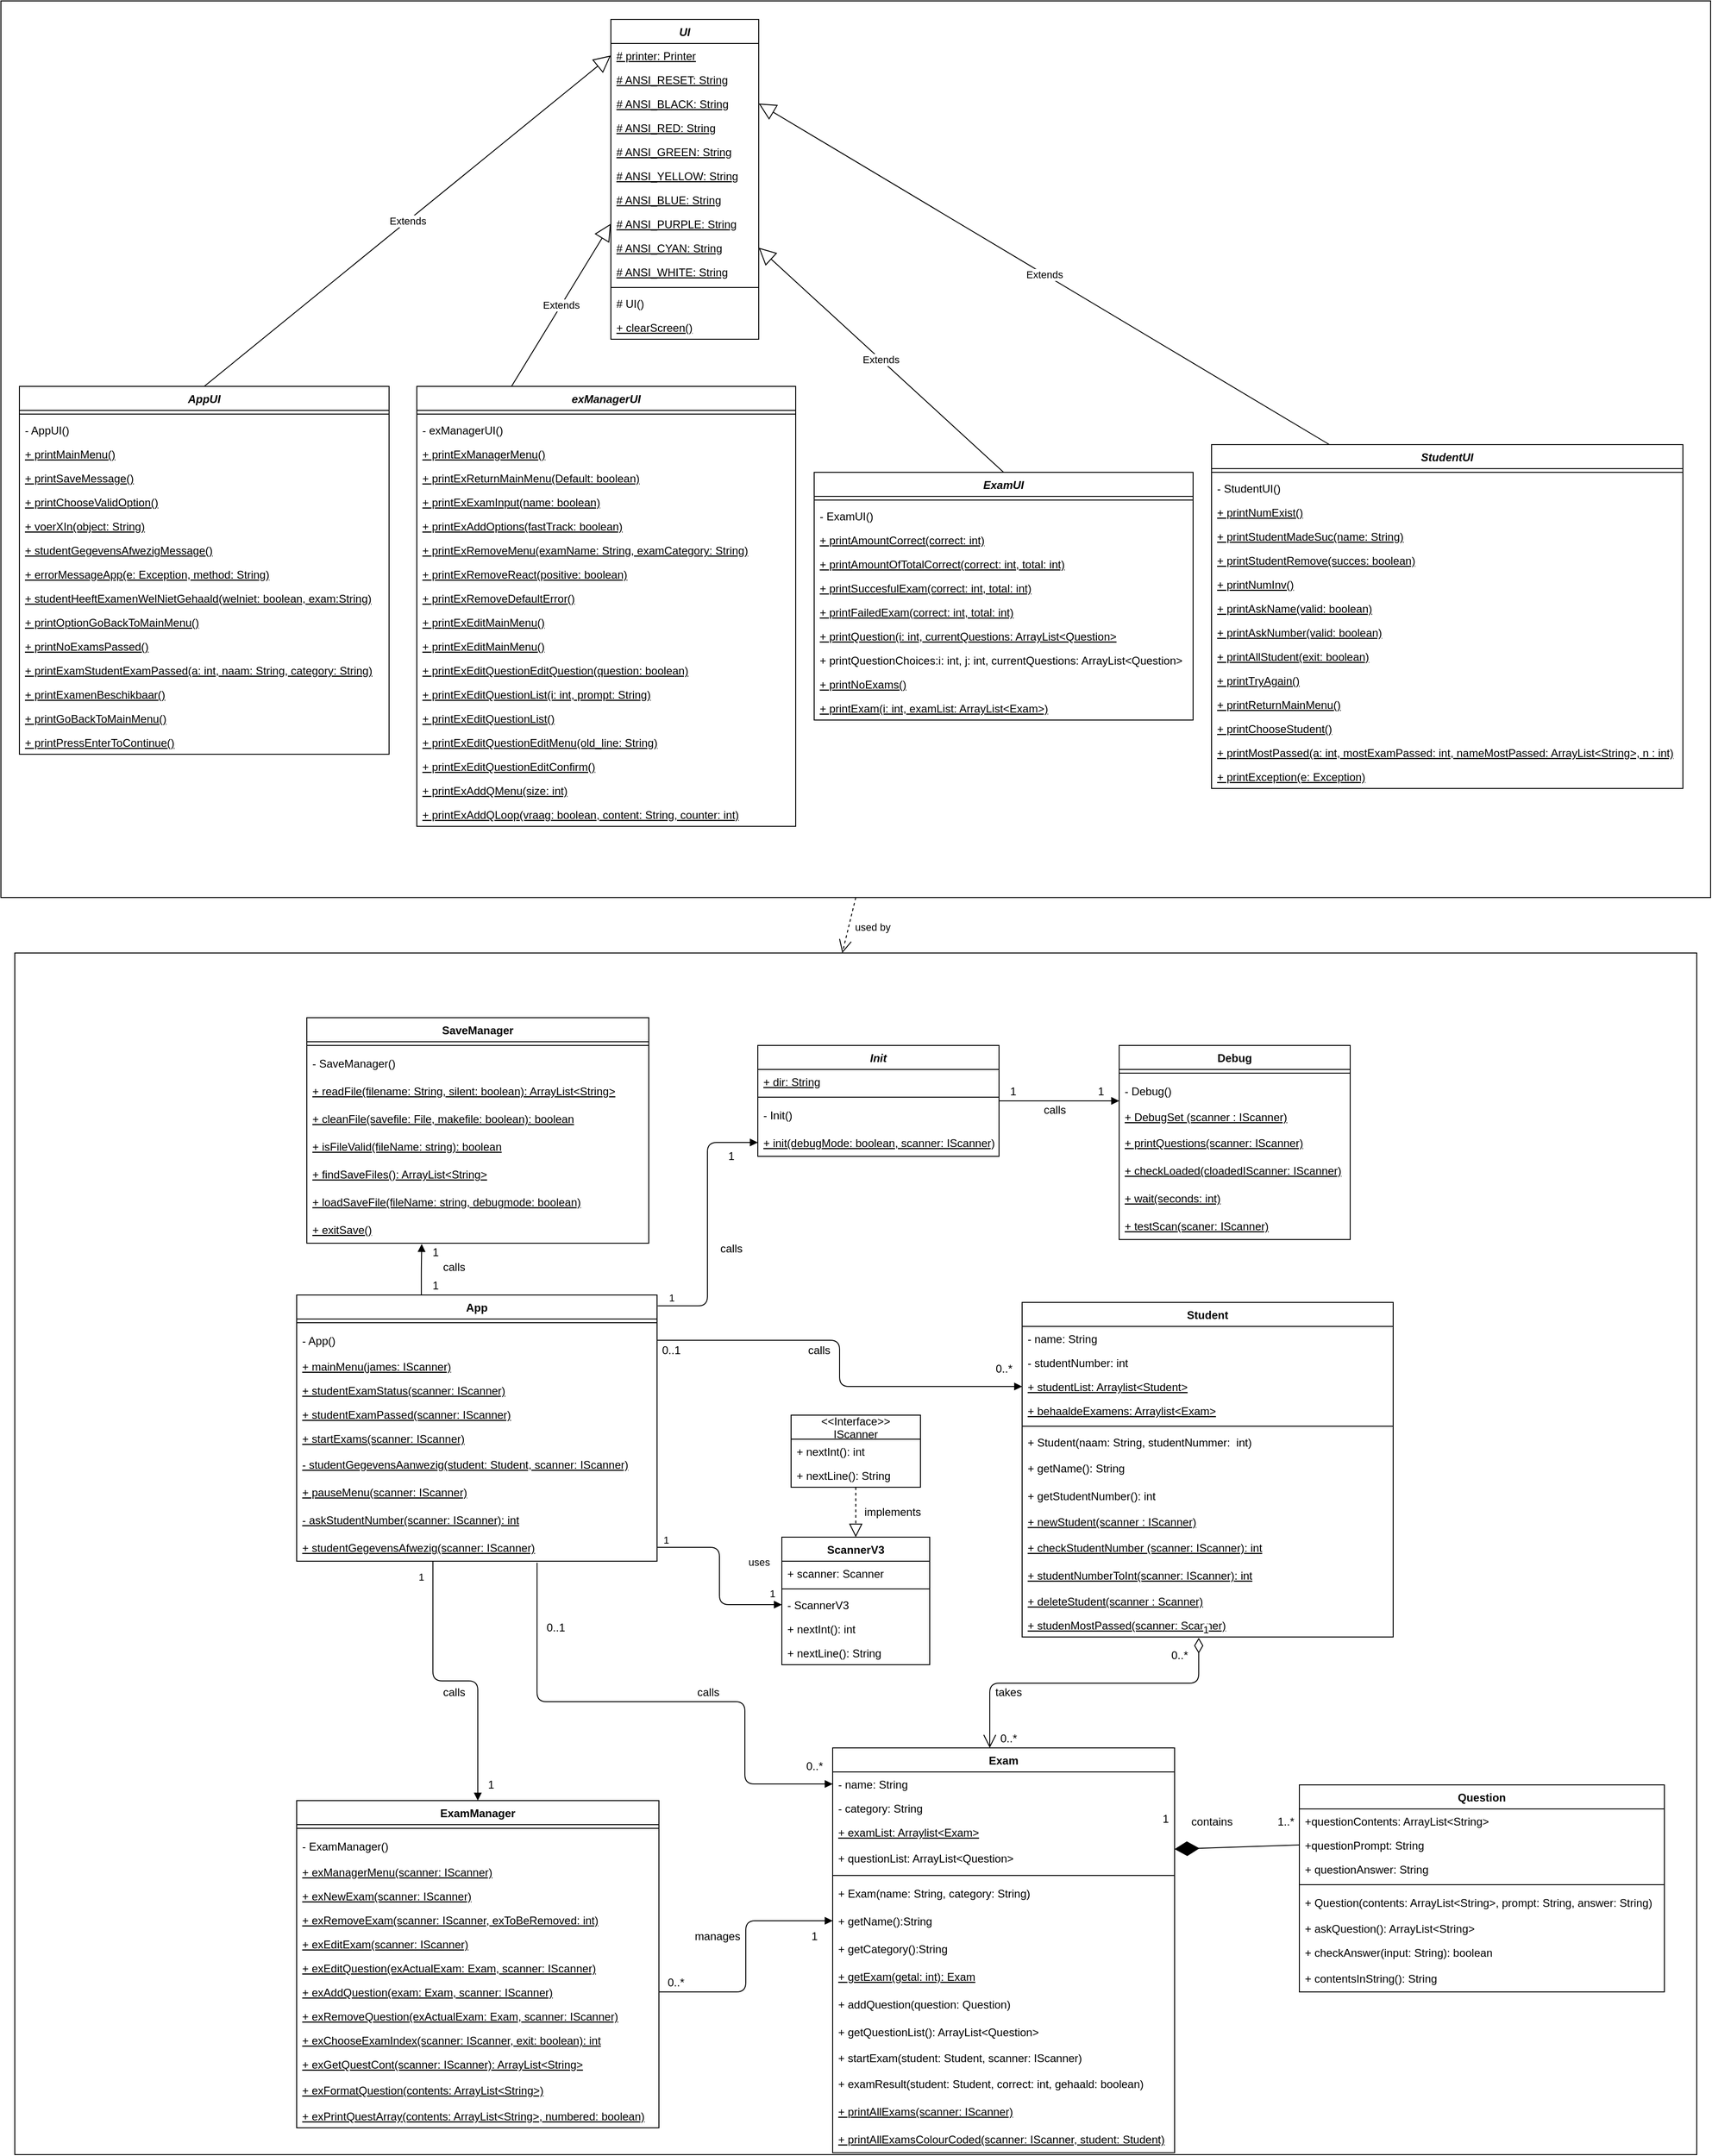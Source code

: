 <mxfile>
    <diagram id="8I2CmzhelA5MCaDlNnXx" name="Page-1">
        <mxGraphModel dx="1227" dy="2700" grid="1" gridSize="10" guides="1" tooltips="1" connect="1" arrows="1" fold="1" page="1" pageScale="1" pageWidth="850" pageHeight="1100" math="0" shadow="0">
            <root>
                <mxCell id="0"/>
                <mxCell id="1" parent="0"/>
                <mxCell id="VGIFkakq0xqHFxN5hKP5-123" value="" style="html=1;" parent="1" vertex="1">
                    <mxGeometry x="-320" y="-1420" width="1850" height="970" as="geometry"/>
                </mxCell>
                <mxCell id="VGIFkakq0xqHFxN5hKP5-31" value="" style="html=1;" parent="1" vertex="1">
                    <mxGeometry x="-305" y="-390" width="1820" height="1300" as="geometry"/>
                </mxCell>
                <mxCell id="IUDxcDOe4H3WORA1nVKD-45" value="Student" style="swimlane;fontStyle=1;align=center;verticalAlign=top;childLayout=stackLayout;horizontal=1;startSize=26;horizontalStack=0;resizeParent=1;resizeParentMax=0;resizeLast=0;collapsible=1;marginBottom=0;" parent="1" vertex="1">
                    <mxGeometry x="785" y="-12" width="401.5" height="362" as="geometry"/>
                </mxCell>
                <mxCell id="IUDxcDOe4H3WORA1nVKD-46" value="- name: String" style="text;strokeColor=none;fillColor=none;align=left;verticalAlign=top;spacingLeft=4;spacingRight=4;overflow=hidden;rotatable=0;points=[[0,0.5],[1,0.5]];portConstraint=eastwest;" parent="IUDxcDOe4H3WORA1nVKD-45" vertex="1">
                    <mxGeometry y="26" width="401.5" height="26" as="geometry"/>
                </mxCell>
                <mxCell id="IUDxcDOe4H3WORA1nVKD-47" value="- studentNumber: int" style="text;strokeColor=none;fillColor=none;align=left;verticalAlign=top;spacingLeft=4;spacingRight=4;overflow=hidden;rotatable=0;points=[[0,0.5],[1,0.5]];portConstraint=eastwest;" parent="IUDxcDOe4H3WORA1nVKD-45" vertex="1">
                    <mxGeometry y="52" width="401.5" height="26" as="geometry"/>
                </mxCell>
                <mxCell id="OVTsEQFIvY51fF4gTyis-31" value="+ studentList: Arraylist&lt;Student&gt;" style="text;strokeColor=none;fillColor=none;align=left;verticalAlign=top;spacingLeft=4;spacingRight=4;overflow=hidden;rotatable=0;points=[[0,0.5],[1,0.5]];portConstraint=eastwest;fontStyle=4" parent="IUDxcDOe4H3WORA1nVKD-45" vertex="1">
                    <mxGeometry y="78" width="401.5" height="26" as="geometry"/>
                </mxCell>
                <mxCell id="IUDxcDOe4H3WORA1nVKD-92" value="+ behaaldeExamens: Arraylist&lt;Exam&gt;" style="text;strokeColor=none;fillColor=none;align=left;verticalAlign=top;spacingLeft=4;spacingRight=4;overflow=hidden;rotatable=0;points=[[0,0.5],[1,0.5]];portConstraint=eastwest;fontStyle=4" parent="IUDxcDOe4H3WORA1nVKD-45" vertex="1">
                    <mxGeometry y="104" width="401.5" height="26" as="geometry"/>
                </mxCell>
                <mxCell id="IUDxcDOe4H3WORA1nVKD-48" value="" style="line;strokeWidth=1;fillColor=none;align=left;verticalAlign=middle;spacingTop=-1;spacingLeft=3;spacingRight=3;rotatable=0;labelPosition=right;points=[];portConstraint=eastwest;" parent="IUDxcDOe4H3WORA1nVKD-45" vertex="1">
                    <mxGeometry y="130" width="401.5" height="8" as="geometry"/>
                </mxCell>
                <mxCell id="IUDxcDOe4H3WORA1nVKD-49" value="+ Student(naam: String, studentNummer:  int)" style="text;strokeColor=none;fillColor=none;align=left;verticalAlign=top;spacingLeft=4;spacingRight=4;overflow=hidden;rotatable=0;points=[[0,0.5],[1,0.5]];portConstraint=eastwest;" parent="IUDxcDOe4H3WORA1nVKD-45" vertex="1">
                    <mxGeometry y="138" width="401.5" height="26" as="geometry"/>
                </mxCell>
                <mxCell id="OVTsEQFIvY51fF4gTyis-33" value="+ getName(): String" style="text;strokeColor=none;fillColor=none;align=left;verticalAlign=middle;spacingLeft=4;spacingRight=4;overflow=hidden;points=[[0,0.5],[1,0.5]];portConstraint=eastwest;rotatable=0;" parent="IUDxcDOe4H3WORA1nVKD-45" vertex="1">
                    <mxGeometry y="164" width="401.5" height="30" as="geometry"/>
                </mxCell>
                <mxCell id="OVTsEQFIvY51fF4gTyis-32" value="+ getStudentNumber(): int" style="text;strokeColor=none;fillColor=none;align=left;verticalAlign=middle;spacingLeft=4;spacingRight=4;overflow=hidden;points=[[0,0.5],[1,0.5]];portConstraint=eastwest;rotatable=0;" parent="IUDxcDOe4H3WORA1nVKD-45" vertex="1">
                    <mxGeometry y="194" width="401.5" height="30" as="geometry"/>
                </mxCell>
                <mxCell id="IUDxcDOe4H3WORA1nVKD-62" value="+ newStudent(scanner : IScanner)" style="text;strokeColor=none;fillColor=none;align=left;verticalAlign=top;spacingLeft=4;spacingRight=4;overflow=hidden;rotatable=0;points=[[0,0.5],[1,0.5]];portConstraint=eastwest;fontStyle=4" parent="IUDxcDOe4H3WORA1nVKD-45" vertex="1">
                    <mxGeometry y="224" width="401.5" height="26" as="geometry"/>
                </mxCell>
                <mxCell id="t63DMM5R3EJgXKr6WPt3-22" value="+ checkStudentNumber (scanner: IScanner): int" style="text;strokeColor=none;fillColor=none;align=left;verticalAlign=middle;spacingLeft=4;spacingRight=4;overflow=hidden;points=[[0,0.5],[1,0.5]];portConstraint=eastwest;rotatable=0;fontStyle=4" parent="IUDxcDOe4H3WORA1nVKD-45" vertex="1">
                    <mxGeometry y="250" width="401.5" height="30" as="geometry"/>
                </mxCell>
                <mxCell id="t63DMM5R3EJgXKr6WPt3-23" value="+ studentNumberToInt(scanner: IScanner): int" style="text;strokeColor=none;fillColor=none;align=left;verticalAlign=middle;spacingLeft=4;spacingRight=4;overflow=hidden;points=[[0,0.5],[1,0.5]];portConstraint=eastwest;rotatable=0;fontStyle=4" parent="IUDxcDOe4H3WORA1nVKD-45" vertex="1">
                    <mxGeometry y="280" width="401.5" height="30" as="geometry"/>
                </mxCell>
                <mxCell id="IUDxcDOe4H3WORA1nVKD-63" value="+ deleteStudent(scanner : Scanner)" style="text;strokeColor=none;fillColor=none;align=left;verticalAlign=top;spacingLeft=4;spacingRight=4;overflow=hidden;rotatable=0;points=[[0,0.5],[1,0.5]];portConstraint=eastwest;fontStyle=4" parent="IUDxcDOe4H3WORA1nVKD-45" vertex="1">
                    <mxGeometry y="310" width="401.5" height="26" as="geometry"/>
                </mxCell>
                <mxCell id="IUDxcDOe4H3WORA1nVKD-50" value="+ studenMostPassed(scanner: Scanner)" style="text;strokeColor=none;fillColor=none;align=left;verticalAlign=top;spacingLeft=4;spacingRight=4;overflow=hidden;rotatable=0;points=[[0,0.5],[1,0.5]];portConstraint=eastwest;fontStyle=4" parent="IUDxcDOe4H3WORA1nVKD-45" vertex="1">
                    <mxGeometry y="336" width="401.5" height="26" as="geometry"/>
                </mxCell>
                <mxCell id="IUDxcDOe4H3WORA1nVKD-51" value="Exam" style="swimlane;fontStyle=1;align=center;verticalAlign=top;childLayout=stackLayout;horizontal=1;startSize=26;horizontalStack=0;resizeParent=1;resizeParentMax=0;resizeLast=0;collapsible=1;marginBottom=0;" parent="1" vertex="1">
                    <mxGeometry x="580" y="470" width="370" height="438" as="geometry"/>
                </mxCell>
                <mxCell id="IUDxcDOe4H3WORA1nVKD-52" value="- name: String" style="text;strokeColor=none;fillColor=none;align=left;verticalAlign=top;spacingLeft=4;spacingRight=4;overflow=hidden;rotatable=0;points=[[0,0.5],[1,0.5]];portConstraint=eastwest;" parent="IUDxcDOe4H3WORA1nVKD-51" vertex="1">
                    <mxGeometry y="26" width="370" height="26" as="geometry"/>
                </mxCell>
                <mxCell id="IUDxcDOe4H3WORA1nVKD-53" value="- category: String" style="text;strokeColor=none;fillColor=none;align=left;verticalAlign=top;spacingLeft=4;spacingRight=4;overflow=hidden;rotatable=0;points=[[0,0.5],[1,0.5]];portConstraint=eastwest;" parent="IUDxcDOe4H3WORA1nVKD-51" vertex="1">
                    <mxGeometry y="52" width="370" height="26" as="geometry"/>
                </mxCell>
                <mxCell id="IUDxcDOe4H3WORA1nVKD-91" value="+ examList: Arraylist&lt;Exam&gt;" style="text;strokeColor=none;fillColor=none;align=left;verticalAlign=top;spacingLeft=4;spacingRight=4;overflow=hidden;rotatable=0;points=[[0,0.5],[1,0.5]];portConstraint=eastwest;fontStyle=4" parent="IUDxcDOe4H3WORA1nVKD-51" vertex="1">
                    <mxGeometry y="78" width="370" height="26" as="geometry"/>
                </mxCell>
                <mxCell id="OVTsEQFIvY51fF4gTyis-37" value="+ questionList: ArrayList&lt;Question&gt;" style="text;strokeColor=none;fillColor=none;align=left;verticalAlign=middle;spacingLeft=4;spacingRight=4;overflow=hidden;points=[[0,0.5],[1,0.5]];portConstraint=eastwest;rotatable=0;" parent="IUDxcDOe4H3WORA1nVKD-51" vertex="1">
                    <mxGeometry y="104" width="370" height="30" as="geometry"/>
                </mxCell>
                <mxCell id="IUDxcDOe4H3WORA1nVKD-54" value="" style="line;strokeWidth=1;fillColor=none;align=left;verticalAlign=middle;spacingTop=-1;spacingLeft=3;spacingRight=3;rotatable=0;labelPosition=right;points=[];portConstraint=eastwest;" parent="IUDxcDOe4H3WORA1nVKD-51" vertex="1">
                    <mxGeometry y="134" width="370" height="8" as="geometry"/>
                </mxCell>
                <mxCell id="OVTsEQFIvY51fF4gTyis-40" value="+ Exam(name: String, category: String)" style="text;strokeColor=none;fillColor=none;align=left;verticalAlign=middle;spacingLeft=4;spacingRight=4;overflow=hidden;points=[[0,0.5],[1,0.5]];portConstraint=eastwest;rotatable=0;" parent="IUDxcDOe4H3WORA1nVKD-51" vertex="1">
                    <mxGeometry y="142" width="370" height="30" as="geometry"/>
                </mxCell>
                <mxCell id="OVTsEQFIvY51fF4gTyis-41" value="+ getName():String" style="text;strokeColor=none;fillColor=none;align=left;verticalAlign=middle;spacingLeft=4;spacingRight=4;overflow=hidden;points=[[0,0.5],[1,0.5]];portConstraint=eastwest;rotatable=0;" parent="IUDxcDOe4H3WORA1nVKD-51" vertex="1">
                    <mxGeometry y="172" width="370" height="30" as="geometry"/>
                </mxCell>
                <mxCell id="OVTsEQFIvY51fF4gTyis-42" value="+ getCategory():String" style="text;strokeColor=none;fillColor=none;align=left;verticalAlign=middle;spacingLeft=4;spacingRight=4;overflow=hidden;points=[[0,0.5],[1,0.5]];portConstraint=eastwest;rotatable=0;" parent="IUDxcDOe4H3WORA1nVKD-51" vertex="1">
                    <mxGeometry y="202" width="370" height="30" as="geometry"/>
                </mxCell>
                <mxCell id="wdkMRcKlB4A3LhLKudHC-2" value="+ getExam(getal: int): Exam" style="text;strokeColor=none;fillColor=none;align=left;verticalAlign=middle;spacingLeft=4;spacingRight=4;overflow=hidden;points=[[0,0.5],[1,0.5]];portConstraint=eastwest;rotatable=0;fontStyle=4" parent="IUDxcDOe4H3WORA1nVKD-51" vertex="1">
                    <mxGeometry y="232" width="370" height="30" as="geometry"/>
                </mxCell>
                <mxCell id="wdkMRcKlB4A3LhLKudHC-3" value="+ addQuestion(question: Question)" style="text;strokeColor=none;fillColor=none;align=left;verticalAlign=middle;spacingLeft=4;spacingRight=4;overflow=hidden;points=[[0,0.5],[1,0.5]];portConstraint=eastwest;rotatable=0;" parent="IUDxcDOe4H3WORA1nVKD-51" vertex="1">
                    <mxGeometry y="262" width="370" height="30" as="geometry"/>
                </mxCell>
                <mxCell id="wdkMRcKlB4A3LhLKudHC-4" value="+ getQuestionList(): ArrayList&lt;Question&gt;" style="text;strokeColor=none;fillColor=none;align=left;verticalAlign=middle;spacingLeft=4;spacingRight=4;overflow=hidden;points=[[0,0.5],[1,0.5]];portConstraint=eastwest;rotatable=0;" parent="IUDxcDOe4H3WORA1nVKD-51" vertex="1">
                    <mxGeometry y="292" width="370" height="30" as="geometry"/>
                </mxCell>
                <mxCell id="IUDxcDOe4H3WORA1nVKD-55" value="+ startExam(student: Student, scanner: IScanner)" style="text;strokeColor=none;fillColor=none;align=left;verticalAlign=top;spacingLeft=4;spacingRight=4;overflow=hidden;rotatable=0;points=[[0,0.5],[1,0.5]];portConstraint=eastwest;" parent="IUDxcDOe4H3WORA1nVKD-51" vertex="1">
                    <mxGeometry y="322" width="370" height="26" as="geometry"/>
                </mxCell>
                <mxCell id="t63DMM5R3EJgXKr6WPt3-9" value="+ examResult(student: Student, correct: int, gehaald: boolean)" style="text;strokeColor=none;fillColor=none;align=left;verticalAlign=middle;spacingLeft=4;spacingRight=4;overflow=hidden;points=[[0,0.5],[1,0.5]];portConstraint=eastwest;rotatable=0;" parent="IUDxcDOe4H3WORA1nVKD-51" vertex="1">
                    <mxGeometry y="348" width="370" height="30" as="geometry"/>
                </mxCell>
                <mxCell id="t63DMM5R3EJgXKr6WPt3-10" value="+ printAllExams(scanner: IScanner)" style="text;strokeColor=none;fillColor=none;align=left;verticalAlign=middle;spacingLeft=4;spacingRight=4;overflow=hidden;points=[[0,0.5],[1,0.5]];portConstraint=eastwest;rotatable=0;fontStyle=4" parent="IUDxcDOe4H3WORA1nVKD-51" vertex="1">
                    <mxGeometry y="378" width="370" height="30" as="geometry"/>
                </mxCell>
                <mxCell id="40" value="+ printAllExamsColourCoded(scanner: IScanner, student: Student)" style="text;strokeColor=none;fillColor=none;align=left;verticalAlign=middle;spacingLeft=4;spacingRight=4;overflow=hidden;points=[[0,0.5],[1,0.5]];portConstraint=eastwest;rotatable=0;fontStyle=4" vertex="1" parent="IUDxcDOe4H3WORA1nVKD-51">
                    <mxGeometry y="408" width="370" height="30" as="geometry"/>
                </mxCell>
                <mxCell id="IUDxcDOe4H3WORA1nVKD-57" value="App" style="swimlane;fontStyle=1;align=center;verticalAlign=top;childLayout=stackLayout;horizontal=1;startSize=26;horizontalStack=0;resizeParent=1;resizeParentMax=0;resizeLast=0;collapsible=1;marginBottom=0;" parent="1" vertex="1">
                    <mxGeometry y="-20" width="390" height="288" as="geometry"/>
                </mxCell>
                <mxCell id="IUDxcDOe4H3WORA1nVKD-58" value="" style="line;strokeWidth=1;fillColor=none;align=left;verticalAlign=middle;spacingTop=-1;spacingLeft=3;spacingRight=3;rotatable=0;labelPosition=right;points=[];portConstraint=eastwest;" parent="IUDxcDOe4H3WORA1nVKD-57" vertex="1">
                    <mxGeometry y="26" width="390" height="8" as="geometry"/>
                </mxCell>
                <mxCell id="VGIFkakq0xqHFxN5hKP5-3" value="- App()" style="text;strokeColor=none;fillColor=none;align=left;verticalAlign=middle;spacingLeft=4;spacingRight=4;overflow=hidden;points=[[0,0.5],[1,0.5]];portConstraint=eastwest;rotatable=0;" parent="IUDxcDOe4H3WORA1nVKD-57" vertex="1">
                    <mxGeometry y="34" width="390" height="30" as="geometry"/>
                </mxCell>
                <mxCell id="IUDxcDOe4H3WORA1nVKD-59" value="+ mainMenu(james: IScanner)" style="text;strokeColor=none;fillColor=none;align=left;verticalAlign=top;spacingLeft=4;spacingRight=4;overflow=hidden;rotatable=0;points=[[0,0.5],[1,0.5]];portConstraint=eastwest;fontStyle=4" parent="IUDxcDOe4H3WORA1nVKD-57" vertex="1">
                    <mxGeometry y="64" width="390" height="26" as="geometry"/>
                </mxCell>
                <mxCell id="IUDxcDOe4H3WORA1nVKD-65" value="+ studentExamStatus(scanner: IScanner)" style="text;strokeColor=none;fillColor=none;align=left;verticalAlign=top;spacingLeft=4;spacingRight=4;overflow=hidden;rotatable=0;points=[[0,0.5],[1,0.5]];portConstraint=eastwest;fontStyle=4" parent="IUDxcDOe4H3WORA1nVKD-57" vertex="1">
                    <mxGeometry y="90" width="390" height="26" as="geometry"/>
                </mxCell>
                <mxCell id="IUDxcDOe4H3WORA1nVKD-66" value="+ studentExamPassed(scanner: IScanner)" style="text;strokeColor=none;fillColor=none;align=left;verticalAlign=top;spacingLeft=4;spacingRight=4;overflow=hidden;rotatable=0;points=[[0,0.5],[1,0.5]];portConstraint=eastwest;fontStyle=4" parent="IUDxcDOe4H3WORA1nVKD-57" vertex="1">
                    <mxGeometry y="116" width="390" height="26" as="geometry"/>
                </mxCell>
                <mxCell id="IUDxcDOe4H3WORA1nVKD-64" value="+ startExams(scanner: IScanner)" style="text;strokeColor=none;fillColor=none;align=left;verticalAlign=top;spacingLeft=4;spacingRight=4;overflow=hidden;rotatable=0;points=[[0,0.5],[1,0.5]];portConstraint=eastwest;fontStyle=4" parent="IUDxcDOe4H3WORA1nVKD-57" vertex="1">
                    <mxGeometry y="142" width="390" height="26" as="geometry"/>
                </mxCell>
                <mxCell id="OVTsEQFIvY51fF4gTyis-30" value="- studentGegevensAanwezig(student: Student, scanner: IScanner)" style="text;strokeColor=none;fillColor=none;align=left;verticalAlign=middle;spacingLeft=4;spacingRight=4;overflow=hidden;points=[[0,0.5],[1,0.5]];portConstraint=eastwest;rotatable=0;fontStyle=4" parent="IUDxcDOe4H3WORA1nVKD-57" vertex="1">
                    <mxGeometry y="168" width="390" height="30" as="geometry"/>
                </mxCell>
                <mxCell id="wdkMRcKlB4A3LhLKudHC-1" value="+ pauseMenu(scanner: IScanner)" style="text;strokeColor=none;fillColor=none;align=left;verticalAlign=middle;spacingLeft=4;spacingRight=4;overflow=hidden;points=[[0,0.5],[1,0.5]];portConstraint=eastwest;rotatable=0;fontStyle=4" parent="IUDxcDOe4H3WORA1nVKD-57" vertex="1">
                    <mxGeometry y="198" width="390" height="30" as="geometry"/>
                </mxCell>
                <mxCell id="t63DMM5R3EJgXKr6WPt3-7" value="- askStudentNumber(scanner: IScanner): int" style="text;strokeColor=none;fillColor=none;align=left;verticalAlign=middle;spacingLeft=4;spacingRight=4;overflow=hidden;points=[[0,0.5],[1,0.5]];portConstraint=eastwest;rotatable=0;fontStyle=4" parent="IUDxcDOe4H3WORA1nVKD-57" vertex="1">
                    <mxGeometry y="228" width="390" height="30" as="geometry"/>
                </mxCell>
                <mxCell id="t63DMM5R3EJgXKr6WPt3-8" value="+ studentGegevensAfwezig(scanner: IScanner)" style="text;strokeColor=none;fillColor=none;align=left;verticalAlign=middle;spacingLeft=4;spacingRight=4;overflow=hidden;points=[[0,0.5],[1,0.5]];portConstraint=eastwest;rotatable=0;fontStyle=4" parent="IUDxcDOe4H3WORA1nVKD-57" vertex="1">
                    <mxGeometry y="258" width="390" height="30" as="geometry"/>
                </mxCell>
                <mxCell id="IUDxcDOe4H3WORA1nVKD-68" value="Question" style="swimlane;fontStyle=1;align=center;verticalAlign=top;childLayout=stackLayout;horizontal=1;startSize=26;horizontalStack=0;resizeParent=1;resizeParentMax=0;resizeLast=0;collapsible=1;marginBottom=0;" parent="1" vertex="1">
                    <mxGeometry x="1085" y="510" width="395" height="224" as="geometry"/>
                </mxCell>
                <mxCell id="OVTsEQFIvY51fF4gTyis-34" value="+questionContents: ArrayList&lt;String&gt;" style="text;strokeColor=none;fillColor=none;align=left;verticalAlign=top;spacingLeft=4;spacingRight=4;overflow=hidden;rotatable=0;points=[[0,0.5],[1,0.5]];portConstraint=eastwest;" parent="IUDxcDOe4H3WORA1nVKD-68" vertex="1">
                    <mxGeometry y="26" width="395" height="26" as="geometry"/>
                </mxCell>
                <mxCell id="TGH6b3mpJaEDLgJUW0cQ-15" value="+questionPrompt: String" style="text;strokeColor=none;fillColor=none;align=left;verticalAlign=top;spacingLeft=4;spacingRight=4;overflow=hidden;rotatable=0;points=[[0,0.5],[1,0.5]];portConstraint=eastwest;" parent="IUDxcDOe4H3WORA1nVKD-68" vertex="1">
                    <mxGeometry y="52" width="395" height="26" as="geometry"/>
                </mxCell>
                <mxCell id="VGIFkakq0xqHFxN5hKP5-12" value="+ questionAnswer: String" style="text;strokeColor=none;fillColor=none;align=left;verticalAlign=top;spacingLeft=4;spacingRight=4;overflow=hidden;rotatable=0;points=[[0,0.5],[1,0.5]];portConstraint=eastwest;" parent="IUDxcDOe4H3WORA1nVKD-68" vertex="1">
                    <mxGeometry y="78" width="395" height="26" as="geometry"/>
                </mxCell>
                <mxCell id="IUDxcDOe4H3WORA1nVKD-70" value="" style="line;strokeWidth=1;fillColor=none;align=left;verticalAlign=middle;spacingTop=-1;spacingLeft=3;spacingRight=3;rotatable=0;labelPosition=right;points=[];portConstraint=eastwest;" parent="IUDxcDOe4H3WORA1nVKD-68" vertex="1">
                    <mxGeometry y="104" width="395" height="8" as="geometry"/>
                </mxCell>
                <mxCell id="OVTsEQFIvY51fF4gTyis-35" value="+ Question(contents: ArrayList&lt;String&gt;, prompt: String, answer: String)" style="text;strokeColor=none;fillColor=none;align=left;verticalAlign=middle;spacingLeft=4;spacingRight=4;overflow=hidden;points=[[0,0.5],[1,0.5]];portConstraint=eastwest;rotatable=0;" parent="IUDxcDOe4H3WORA1nVKD-68" vertex="1">
                    <mxGeometry y="112" width="395" height="30" as="geometry"/>
                </mxCell>
                <mxCell id="IUDxcDOe4H3WORA1nVKD-71" value="+ askQuestion(): ArrayList&lt;String&gt;" style="text;strokeColor=none;fillColor=none;align=left;verticalAlign=top;spacingLeft=4;spacingRight=4;overflow=hidden;rotatable=0;points=[[0,0.5],[1,0.5]];portConstraint=eastwest;" parent="IUDxcDOe4H3WORA1nVKD-68" vertex="1">
                    <mxGeometry y="142" width="395" height="26" as="geometry"/>
                </mxCell>
                <mxCell id="IUDxcDOe4H3WORA1nVKD-72" value="+ checkAnswer(input: String): boolean" style="text;strokeColor=none;fillColor=none;align=left;verticalAlign=top;spacingLeft=4;spacingRight=4;overflow=hidden;rotatable=0;points=[[0,0.5],[1,0.5]];portConstraint=eastwest;" parent="IUDxcDOe4H3WORA1nVKD-68" vertex="1">
                    <mxGeometry y="168" width="395" height="26" as="geometry"/>
                </mxCell>
                <mxCell id="AXEN0CSOGZSYDrK3y6RF-20" value="+ contentsInString(): String" style="text;strokeColor=none;fillColor=none;align=left;verticalAlign=middle;spacingLeft=4;spacingRight=4;overflow=hidden;points=[[0,0.5],[1,0.5]];portConstraint=eastwest;rotatable=0;" parent="IUDxcDOe4H3WORA1nVKD-68" vertex="1">
                    <mxGeometry y="194" width="395" height="30" as="geometry"/>
                </mxCell>
                <mxCell id="OVTsEQFIvY51fF4gTyis-11" value="SaveManager" style="swimlane;fontStyle=1;align=center;verticalAlign=top;childLayout=stackLayout;horizontal=1;startSize=26;horizontalStack=0;resizeParent=1;resizeParentMax=0;resizeLast=0;collapsible=1;marginBottom=0;" parent="1" vertex="1">
                    <mxGeometry x="11" y="-320" width="370" height="244" as="geometry"/>
                </mxCell>
                <mxCell id="OVTsEQFIvY51fF4gTyis-13" value="" style="line;strokeWidth=1;fillColor=none;align=left;verticalAlign=middle;spacingTop=-1;spacingLeft=3;spacingRight=3;rotatable=0;labelPosition=right;points=[];portConstraint=eastwest;" parent="OVTsEQFIvY51fF4gTyis-11" vertex="1">
                    <mxGeometry y="26" width="370" height="8" as="geometry"/>
                </mxCell>
                <mxCell id="mnI4cKnaA1jsV2370rRQ-1" value="- SaveManager()" style="text;strokeColor=none;fillColor=none;align=left;verticalAlign=middle;spacingLeft=4;spacingRight=4;overflow=hidden;points=[[0,0.5],[1,0.5]];portConstraint=eastwest;rotatable=0;" parent="OVTsEQFIvY51fF4gTyis-11" vertex="1">
                    <mxGeometry y="34" width="370" height="30" as="geometry"/>
                </mxCell>
                <mxCell id="AXEN0CSOGZSYDrK3y6RF-21" value="+ readFile(filename: String, silent: boolean): ArrayList&lt;String&gt;" style="text;strokeColor=none;fillColor=none;align=left;verticalAlign=middle;spacingLeft=4;spacingRight=4;overflow=hidden;points=[[0,0.5],[1,0.5]];portConstraint=eastwest;rotatable=0;fontStyle=4" parent="OVTsEQFIvY51fF4gTyis-11" vertex="1">
                    <mxGeometry y="64" width="370" height="30" as="geometry"/>
                </mxCell>
                <mxCell id="OVTsEQFIvY51fF4gTyis-21" value="+ cleanFile(savefile: File, makefile: boolean): boolean" style="text;strokeColor=none;fillColor=none;align=left;verticalAlign=middle;spacingLeft=4;spacingRight=4;overflow=hidden;points=[[0,0.5],[1,0.5]];portConstraint=eastwest;rotatable=0;fontStyle=4" parent="OVTsEQFIvY51fF4gTyis-11" vertex="1">
                    <mxGeometry y="94" width="370" height="30" as="geometry"/>
                </mxCell>
                <mxCell id="AXEN0CSOGZSYDrK3y6RF-22" value="+ isFileValid(fileName: string): boolean" style="text;strokeColor=none;fillColor=none;align=left;verticalAlign=middle;spacingLeft=4;spacingRight=4;overflow=hidden;points=[[0,0.5],[1,0.5]];portConstraint=eastwest;rotatable=0;fontStyle=4" parent="OVTsEQFIvY51fF4gTyis-11" vertex="1">
                    <mxGeometry y="124" width="370" height="30" as="geometry"/>
                </mxCell>
                <mxCell id="AXEN0CSOGZSYDrK3y6RF-23" value="+ findSaveFiles(): ArrayList&lt;String&gt;" style="text;strokeColor=none;fillColor=none;align=left;verticalAlign=middle;spacingLeft=4;spacingRight=4;overflow=hidden;points=[[0,0.5],[1,0.5]];portConstraint=eastwest;rotatable=0;fontStyle=4" parent="OVTsEQFIvY51fF4gTyis-11" vertex="1">
                    <mxGeometry y="154" width="370" height="30" as="geometry"/>
                </mxCell>
                <mxCell id="AXEN0CSOGZSYDrK3y6RF-24" value="+ loadSaveFile(fileName: string, debugmode: boolean)" style="text;strokeColor=none;fillColor=none;align=left;verticalAlign=middle;spacingLeft=4;spacingRight=4;overflow=hidden;points=[[0,0.5],[1,0.5]];portConstraint=eastwest;rotatable=0;fontStyle=4" parent="OVTsEQFIvY51fF4gTyis-11" vertex="1">
                    <mxGeometry y="184" width="370" height="30" as="geometry"/>
                </mxCell>
                <mxCell id="AXEN0CSOGZSYDrK3y6RF-27" value="+ exitSave()" style="text;strokeColor=none;fillColor=none;align=left;verticalAlign=middle;spacingLeft=4;spacingRight=4;overflow=hidden;points=[[0,0.5],[1,0.5]];portConstraint=eastwest;rotatable=0;fontStyle=4" parent="OVTsEQFIvY51fF4gTyis-11" vertex="1">
                    <mxGeometry y="214" width="370" height="30" as="geometry"/>
                </mxCell>
                <mxCell id="AXEN0CSOGZSYDrK3y6RF-7" value="Init" style="swimlane;fontStyle=3;align=center;verticalAlign=top;childLayout=stackLayout;horizontal=1;startSize=26;horizontalStack=0;resizeParent=1;resizeParentMax=0;resizeLast=0;collapsible=1;marginBottom=0;" parent="1" vertex="1">
                    <mxGeometry x="499" y="-290" width="261" height="120" as="geometry"/>
                </mxCell>
                <mxCell id="AXEN0CSOGZSYDrK3y6RF-8" value="+ dir: String" style="text;strokeColor=none;fillColor=none;align=left;verticalAlign=top;spacingLeft=4;spacingRight=4;overflow=hidden;rotatable=0;points=[[0,0.5],[1,0.5]];portConstraint=eastwest;fontStyle=4" parent="AXEN0CSOGZSYDrK3y6RF-7" vertex="1">
                    <mxGeometry y="26" width="261" height="26" as="geometry"/>
                </mxCell>
                <mxCell id="AXEN0CSOGZSYDrK3y6RF-10" value="" style="line;strokeWidth=1;fillColor=none;align=left;verticalAlign=middle;spacingTop=-1;spacingLeft=3;spacingRight=3;rotatable=0;labelPosition=right;points=[];portConstraint=eastwest;" parent="AXEN0CSOGZSYDrK3y6RF-7" vertex="1">
                    <mxGeometry y="52" width="261" height="8" as="geometry"/>
                </mxCell>
                <mxCell id="VGIFkakq0xqHFxN5hKP5-6" value="- Init()" style="text;strokeColor=none;fillColor=none;align=left;verticalAlign=middle;spacingLeft=4;spacingRight=4;overflow=hidden;points=[[0,0.5],[1,0.5]];portConstraint=eastwest;rotatable=0;" parent="AXEN0CSOGZSYDrK3y6RF-7" vertex="1">
                    <mxGeometry y="60" width="261" height="30" as="geometry"/>
                </mxCell>
                <mxCell id="AXEN0CSOGZSYDrK3y6RF-11" value="+ init(debugMode: boolean, scanner: IScanner)" style="text;strokeColor=none;fillColor=none;align=left;verticalAlign=middle;spacingLeft=4;spacingRight=4;overflow=hidden;points=[[0,0.5],[1,0.5]];portConstraint=eastwest;rotatable=0;fontStyle=4" parent="AXEN0CSOGZSYDrK3y6RF-7" vertex="1">
                    <mxGeometry y="90" width="261" height="30" as="geometry"/>
                </mxCell>
                <mxCell id="t63DMM5R3EJgXKr6WPt3-1" value="Debug" style="swimlane;fontStyle=1;align=center;verticalAlign=top;childLayout=stackLayout;horizontal=1;startSize=26;horizontalStack=0;resizeParent=1;resizeParentMax=0;resizeLast=0;collapsible=1;marginBottom=0;" parent="1" vertex="1">
                    <mxGeometry x="890" y="-290" width="250" height="210" as="geometry"/>
                </mxCell>
                <mxCell id="t63DMM5R3EJgXKr6WPt3-3" value="" style="line;strokeWidth=1;fillColor=none;align=left;verticalAlign=middle;spacingTop=-1;spacingLeft=3;spacingRight=3;rotatable=0;labelPosition=right;points=[];portConstraint=eastwest;" parent="t63DMM5R3EJgXKr6WPt3-1" vertex="1">
                    <mxGeometry y="26" width="250" height="8" as="geometry"/>
                </mxCell>
                <mxCell id="VGIFkakq0xqHFxN5hKP5-2" value="- Debug()" style="text;strokeColor=none;fillColor=none;align=left;verticalAlign=middle;spacingLeft=4;spacingRight=4;overflow=hidden;points=[[0,0.5],[1,0.5]];portConstraint=eastwest;rotatable=0;" parent="t63DMM5R3EJgXKr6WPt3-1" vertex="1">
                    <mxGeometry y="34" width="250" height="30" as="geometry"/>
                </mxCell>
                <mxCell id="t63DMM5R3EJgXKr6WPt3-4" value="+ DebugSet (scanner : IScanner)" style="text;strokeColor=none;fillColor=none;align=left;verticalAlign=top;spacingLeft=4;spacingRight=4;overflow=hidden;rotatable=0;points=[[0,0.5],[1,0.5]];portConstraint=eastwest;fontStyle=4" parent="t63DMM5R3EJgXKr6WPt3-1" vertex="1">
                    <mxGeometry y="64" width="250" height="26" as="geometry"/>
                </mxCell>
                <mxCell id="t63DMM5R3EJgXKr6WPt3-5" value="+ printQuestions(scanner: IScanner)" style="text;strokeColor=none;fillColor=none;align=left;verticalAlign=middle;spacingLeft=4;spacingRight=4;overflow=hidden;points=[[0,0.5],[1,0.5]];portConstraint=eastwest;rotatable=0;fontStyle=4" parent="t63DMM5R3EJgXKr6WPt3-1" vertex="1">
                    <mxGeometry y="90" width="250" height="30" as="geometry"/>
                </mxCell>
                <mxCell id="t63DMM5R3EJgXKr6WPt3-6" value="+ checkLoaded(cloadedIScanner: IScanner)" style="text;strokeColor=none;fillColor=none;align=left;verticalAlign=middle;spacingLeft=4;spacingRight=4;overflow=hidden;points=[[0,0.5],[1,0.5]];portConstraint=eastwest;rotatable=0;fontStyle=4" parent="t63DMM5R3EJgXKr6WPt3-1" vertex="1">
                    <mxGeometry y="120" width="250" height="30" as="geometry"/>
                </mxCell>
                <mxCell id="TGH6b3mpJaEDLgJUW0cQ-3" value="+ wait(seconds: int)" style="text;strokeColor=none;fillColor=none;align=left;verticalAlign=middle;spacingLeft=4;spacingRight=4;overflow=hidden;points=[[0,0.5],[1,0.5]];portConstraint=eastwest;rotatable=0;fontStyle=4" parent="t63DMM5R3EJgXKr6WPt3-1" vertex="1">
                    <mxGeometry y="150" width="250" height="30" as="geometry"/>
                </mxCell>
                <mxCell id="VGIFkakq0xqHFxN5hKP5-1" value="+ testScan(scaner: IScanner)" style="text;strokeColor=none;fillColor=none;align=left;verticalAlign=middle;spacingLeft=4;spacingRight=4;overflow=hidden;points=[[0,0.5],[1,0.5]];portConstraint=eastwest;rotatable=0;fontStyle=4" parent="t63DMM5R3EJgXKr6WPt3-1" vertex="1">
                    <mxGeometry y="180" width="250" height="30" as="geometry"/>
                </mxCell>
                <mxCell id="t63DMM5R3EJgXKr6WPt3-13" value="ExamManager" style="swimlane;fontStyle=1;align=center;verticalAlign=top;childLayout=stackLayout;horizontal=1;startSize=26;horizontalStack=0;resizeParent=1;resizeParentMax=0;resizeLast=0;collapsible=1;marginBottom=0;" parent="1" vertex="1">
                    <mxGeometry y="527" width="392" height="354" as="geometry"/>
                </mxCell>
                <mxCell id="t63DMM5R3EJgXKr6WPt3-15" value="" style="line;strokeWidth=1;fillColor=none;align=left;verticalAlign=middle;spacingTop=-1;spacingLeft=3;spacingRight=3;rotatable=0;labelPosition=right;points=[];portConstraint=eastwest;" parent="t63DMM5R3EJgXKr6WPt3-13" vertex="1">
                    <mxGeometry y="26" width="392" height="8" as="geometry"/>
                </mxCell>
                <mxCell id="VGIFkakq0xqHFxN5hKP5-4" value="- ExamManager()" style="text;strokeColor=none;fillColor=none;align=left;verticalAlign=middle;spacingLeft=4;spacingRight=4;overflow=hidden;points=[[0,0.5],[1,0.5]];portConstraint=eastwest;rotatable=0;" parent="t63DMM5R3EJgXKr6WPt3-13" vertex="1">
                    <mxGeometry y="34" width="392" height="30" as="geometry"/>
                </mxCell>
                <mxCell id="t63DMM5R3EJgXKr6WPt3-16" value="+ exManagerMenu(scanner: IScanner)" style="text;strokeColor=none;fillColor=none;align=left;verticalAlign=top;spacingLeft=4;spacingRight=4;overflow=hidden;rotatable=0;points=[[0,0.5],[1,0.5]];portConstraint=eastwest;fontStyle=4" parent="t63DMM5R3EJgXKr6WPt3-13" vertex="1">
                    <mxGeometry y="64" width="392" height="26" as="geometry"/>
                </mxCell>
                <mxCell id="TGH6b3mpJaEDLgJUW0cQ-6" value="+ exNewExam(scanner: IScanner)" style="text;strokeColor=none;fillColor=none;align=left;verticalAlign=top;spacingLeft=4;spacingRight=4;overflow=hidden;rotatable=0;points=[[0,0.5],[1,0.5]];portConstraint=eastwest;fontStyle=4" parent="t63DMM5R3EJgXKr6WPt3-13" vertex="1">
                    <mxGeometry y="90" width="392" height="26" as="geometry"/>
                </mxCell>
                <mxCell id="TGH6b3mpJaEDLgJUW0cQ-7" value="+ exRemoveExam(scanner: IScanner, exToBeRemoved: int)" style="text;strokeColor=none;fillColor=none;align=left;verticalAlign=top;spacingLeft=4;spacingRight=4;overflow=hidden;rotatable=0;points=[[0,0.5],[1,0.5]];portConstraint=eastwest;fontStyle=4" parent="t63DMM5R3EJgXKr6WPt3-13" vertex="1">
                    <mxGeometry y="116" width="392" height="26" as="geometry"/>
                </mxCell>
                <mxCell id="TGH6b3mpJaEDLgJUW0cQ-8" value="+ exEditExam(scanner: IScanner)" style="text;strokeColor=none;fillColor=none;align=left;verticalAlign=top;spacingLeft=4;spacingRight=4;overflow=hidden;rotatable=0;points=[[0,0.5],[1,0.5]];portConstraint=eastwest;fontStyle=4" parent="t63DMM5R3EJgXKr6WPt3-13" vertex="1">
                    <mxGeometry y="142" width="392" height="26" as="geometry"/>
                </mxCell>
                <mxCell id="41" value="+ exEditQuestion(exActualExam: Exam, scanner: IScanner)" style="text;strokeColor=none;fillColor=none;align=left;verticalAlign=top;spacingLeft=4;spacingRight=4;overflow=hidden;rotatable=0;points=[[0,0.5],[1,0.5]];portConstraint=eastwest;fontStyle=4" vertex="1" parent="t63DMM5R3EJgXKr6WPt3-13">
                    <mxGeometry y="168" width="392" height="26" as="geometry"/>
                </mxCell>
                <mxCell id="TGH6b3mpJaEDLgJUW0cQ-9" value="+ exAddQuestion(exam: Exam, scanner: IScanner)" style="text;strokeColor=none;fillColor=none;align=left;verticalAlign=top;spacingLeft=4;spacingRight=4;overflow=hidden;rotatable=0;points=[[0,0.5],[1,0.5]];portConstraint=eastwest;fontStyle=4" parent="t63DMM5R3EJgXKr6WPt3-13" vertex="1">
                    <mxGeometry y="194" width="392" height="26" as="geometry"/>
                </mxCell>
                <mxCell id="TGH6b3mpJaEDLgJUW0cQ-10" value="+ exRemoveQuestion(exActualExam: Exam, scanner: IScanner)" style="text;strokeColor=none;fillColor=none;align=left;verticalAlign=top;spacingLeft=4;spacingRight=4;overflow=hidden;rotatable=0;points=[[0,0.5],[1,0.5]];portConstraint=eastwest;fontStyle=4" parent="t63DMM5R3EJgXKr6WPt3-13" vertex="1">
                    <mxGeometry y="220" width="392" height="26" as="geometry"/>
                </mxCell>
                <mxCell id="TGH6b3mpJaEDLgJUW0cQ-12" value="+ exChooseExamIndex(scanner: IScanner, exit: boolean): int" style="text;strokeColor=none;fillColor=none;align=left;verticalAlign=top;spacingLeft=4;spacingRight=4;overflow=hidden;rotatable=0;points=[[0,0.5],[1,0.5]];portConstraint=eastwest;fontStyle=4" parent="t63DMM5R3EJgXKr6WPt3-13" vertex="1">
                    <mxGeometry y="246" width="392" height="26" as="geometry"/>
                </mxCell>
                <mxCell id="TGH6b3mpJaEDLgJUW0cQ-13" value="+ exGetQuestCont(scanner: IScanner): ArrayList&lt;String&gt;" style="text;strokeColor=none;fillColor=none;align=left;verticalAlign=top;spacingLeft=4;spacingRight=4;overflow=hidden;rotatable=0;points=[[0,0.5],[1,0.5]];portConstraint=eastwest;fontStyle=4" parent="t63DMM5R3EJgXKr6WPt3-13" vertex="1">
                    <mxGeometry y="272" width="392" height="26" as="geometry"/>
                </mxCell>
                <mxCell id="VGIFkakq0xqHFxN5hKP5-5" value="+ exFormatQuestion(contents: ArrayList&lt;String&gt;)" style="text;strokeColor=none;fillColor=none;align=left;verticalAlign=middle;spacingLeft=4;spacingRight=4;overflow=hidden;points=[[0,0.5],[1,0.5]];portConstraint=eastwest;rotatable=0;fontStyle=4" parent="t63DMM5R3EJgXKr6WPt3-13" vertex="1">
                    <mxGeometry y="298" width="392" height="30" as="geometry"/>
                </mxCell>
                <mxCell id="TGH6b3mpJaEDLgJUW0cQ-14" value="+ exPrintQuestArray(contents: ArrayList&lt;String&gt;, numbered: boolean)" style="text;strokeColor=none;fillColor=none;align=left;verticalAlign=top;spacingLeft=4;spacingRight=4;overflow=hidden;rotatable=0;points=[[0,0.5],[1,0.5]];portConstraint=eastwest;fontStyle=4" parent="t63DMM5R3EJgXKr6WPt3-13" vertex="1">
                    <mxGeometry y="328" width="392" height="26" as="geometry"/>
                </mxCell>
                <mxCell id="TGH6b3mpJaEDLgJUW0cQ-16" value="" style="endArrow=diamondThin;endFill=1;endSize=24;html=1;rounded=0;entryX=1;entryY=0.25;entryDx=0;entryDy=0;exitX=0;exitY=0.5;exitDx=0;exitDy=0;" parent="1" source="TGH6b3mpJaEDLgJUW0cQ-15" target="IUDxcDOe4H3WORA1nVKD-51" edge="1">
                    <mxGeometry width="160" relative="1" as="geometry">
                        <mxPoint x="1050" y="592" as="sourcePoint"/>
                        <mxPoint x="760" y="480" as="targetPoint"/>
                    </mxGeometry>
                </mxCell>
                <mxCell id="TGH6b3mpJaEDLgJUW0cQ-17" value="contains" style="text;html=1;align=center;verticalAlign=middle;resizable=0;points=[];autosize=1;strokeColor=none;fillColor=none;" parent="1" vertex="1">
                    <mxGeometry x="960" y="540" width="60" height="20" as="geometry"/>
                </mxCell>
                <mxCell id="TGH6b3mpJaEDLgJUW0cQ-18" value="1..*" style="text;html=1;align=center;verticalAlign=middle;resizable=0;points=[];autosize=1;strokeColor=none;fillColor=none;" parent="1" vertex="1">
                    <mxGeometry x="1055" y="540" width="30" height="20" as="geometry"/>
                </mxCell>
                <mxCell id="TGH6b3mpJaEDLgJUW0cQ-19" value="1" style="text;html=1;align=center;verticalAlign=middle;resizable=0;points=[];autosize=1;strokeColor=none;fillColor=none;" parent="1" vertex="1">
                    <mxGeometry x="930" y="537" width="20" height="20" as="geometry"/>
                </mxCell>
                <mxCell id="TGH6b3mpJaEDLgJUW0cQ-26" value="manages" style="text;html=1;align=center;verticalAlign=middle;resizable=0;points=[];autosize=1;strokeColor=none;fillColor=none;" parent="1" vertex="1">
                    <mxGeometry x="420" y="664" width="70" height="20" as="geometry"/>
                </mxCell>
                <mxCell id="TGH6b3mpJaEDLgJUW0cQ-27" value="0..*" style="text;html=1;align=center;verticalAlign=middle;resizable=0;points=[];autosize=1;strokeColor=none;fillColor=none;" parent="1" vertex="1">
                    <mxGeometry x="395" y="714" width="30" height="20" as="geometry"/>
                </mxCell>
                <mxCell id="TGH6b3mpJaEDLgJUW0cQ-28" value="1" style="text;html=1;align=center;verticalAlign=middle;resizable=0;points=[];autosize=1;strokeColor=none;fillColor=none;" parent="1" vertex="1">
                    <mxGeometry x="550" y="664" width="20" height="20" as="geometry"/>
                </mxCell>
                <mxCell id="TGH6b3mpJaEDLgJUW0cQ-32" value="calls" style="text;html=1;align=center;verticalAlign=middle;resizable=0;points=[];autosize=1;strokeColor=none;fillColor=none;" parent="1" vertex="1">
                    <mxGeometry x="150" y="400" width="40" height="20" as="geometry"/>
                </mxCell>
                <mxCell id="TGH6b3mpJaEDLgJUW0cQ-33" value="1" style="text;html=1;align=center;verticalAlign=middle;resizable=0;points=[];autosize=1;strokeColor=none;fillColor=none;" parent="1" vertex="1">
                    <mxGeometry x="200" y="500" width="20" height="20" as="geometry"/>
                </mxCell>
                <mxCell id="TGH6b3mpJaEDLgJUW0cQ-35" value="calls" style="text;html=1;align=center;verticalAlign=middle;resizable=0;points=[];autosize=1;strokeColor=none;fillColor=none;" parent="1" vertex="1">
                    <mxGeometry x="425" y="400" width="40" height="20" as="geometry"/>
                </mxCell>
                <mxCell id="TGH6b3mpJaEDLgJUW0cQ-36" value="calls" style="text;html=1;align=center;verticalAlign=middle;resizable=0;points=[];autosize=1;strokeColor=none;fillColor=none;" parent="1" vertex="1">
                    <mxGeometry x="545" y="30" width="40" height="20" as="geometry"/>
                </mxCell>
                <mxCell id="TGH6b3mpJaEDLgJUW0cQ-37" value="0..*" style="text;html=1;align=center;verticalAlign=middle;resizable=0;points=[];autosize=1;strokeColor=none;fillColor=none;" parent="1" vertex="1">
                    <mxGeometry x="545" y="480" width="30" height="20" as="geometry"/>
                </mxCell>
                <mxCell id="TGH6b3mpJaEDLgJUW0cQ-38" value="0..1" style="text;html=1;align=center;verticalAlign=middle;resizable=0;points=[];autosize=1;strokeColor=none;fillColor=none;" parent="1" vertex="1">
                    <mxGeometry x="260" y="330" width="40" height="20" as="geometry"/>
                </mxCell>
                <mxCell id="TGH6b3mpJaEDLgJUW0cQ-39" value="0..*" style="text;html=1;align=center;verticalAlign=middle;resizable=0;points=[];autosize=1;strokeColor=none;fillColor=none;" parent="1" vertex="1">
                    <mxGeometry x="750" y="50" width="30" height="20" as="geometry"/>
                </mxCell>
                <mxCell id="TGH6b3mpJaEDLgJUW0cQ-40" value="0..1" style="text;html=1;align=center;verticalAlign=middle;resizable=0;points=[];autosize=1;strokeColor=none;fillColor=none;" parent="1" vertex="1">
                    <mxGeometry x="385" y="30" width="40" height="20" as="geometry"/>
                </mxCell>
                <mxCell id="TGH6b3mpJaEDLgJUW0cQ-42" value="takes" style="text;html=1;align=center;verticalAlign=middle;resizable=0;points=[];autosize=1;strokeColor=none;fillColor=none;" parent="1" vertex="1">
                    <mxGeometry x="745" y="400" width="50" height="20" as="geometry"/>
                </mxCell>
                <mxCell id="TGH6b3mpJaEDLgJUW0cQ-43" value="0..*" style="text;html=1;align=center;verticalAlign=middle;resizable=0;points=[];autosize=1;strokeColor=none;fillColor=none;" parent="1" vertex="1">
                    <mxGeometry x="940" y="360" width="30" height="20" as="geometry"/>
                </mxCell>
                <mxCell id="TGH6b3mpJaEDLgJUW0cQ-44" value="0..*" style="text;html=1;align=center;verticalAlign=middle;resizable=0;points=[];autosize=1;strokeColor=none;fillColor=none;" parent="1" vertex="1">
                    <mxGeometry x="755" y="450" width="30" height="20" as="geometry"/>
                </mxCell>
                <mxCell id="TGH6b3mpJaEDLgJUW0cQ-47" value="1" style="text;html=1;align=center;verticalAlign=middle;resizable=0;points=[];autosize=1;strokeColor=none;fillColor=none;" parent="1" vertex="1">
                    <mxGeometry x="460" y="-180" width="20" height="20" as="geometry"/>
                </mxCell>
                <mxCell id="TGH6b3mpJaEDLgJUW0cQ-51" value="1" style="text;html=1;align=center;verticalAlign=middle;resizable=0;points=[];autosize=1;strokeColor=none;fillColor=none;" parent="1" vertex="1">
                    <mxGeometry x="140" y="-40" width="20" height="20" as="geometry"/>
                </mxCell>
                <mxCell id="TGH6b3mpJaEDLgJUW0cQ-52" value="1" style="text;html=1;align=center;verticalAlign=middle;resizable=0;points=[];autosize=1;strokeColor=none;fillColor=none;" parent="1" vertex="1">
                    <mxGeometry x="140" y="-76" width="20" height="20" as="geometry"/>
                </mxCell>
                <mxCell id="TGH6b3mpJaEDLgJUW0cQ-61" value="1" style="text;html=1;align=center;verticalAlign=middle;resizable=0;points=[];autosize=1;strokeColor=none;fillColor=none;" parent="1" vertex="1">
                    <mxGeometry x="765" y="-250" width="20" height="20" as="geometry"/>
                </mxCell>
                <mxCell id="TGH6b3mpJaEDLgJUW0cQ-62" value="1" style="text;html=1;align=center;verticalAlign=middle;resizable=0;points=[];autosize=1;strokeColor=none;fillColor=none;" parent="1" vertex="1">
                    <mxGeometry x="860" y="-250" width="20" height="20" as="geometry"/>
                </mxCell>
                <mxCell id="mnI4cKnaA1jsV2370rRQ-2" value="calls" style="text;html=1;align=center;verticalAlign=middle;resizable=0;points=[];autosize=1;strokeColor=none;fillColor=none;" parent="1" vertex="1">
                    <mxGeometry x="450" y="-80" width="40" height="20" as="geometry"/>
                </mxCell>
                <mxCell id="VGIFkakq0xqHFxN5hKP5-13" value="ScannerV3" style="swimlane;fontStyle=1;align=center;verticalAlign=top;childLayout=stackLayout;horizontal=1;startSize=26;horizontalStack=0;resizeParent=1;resizeParentMax=0;resizeLast=0;collapsible=1;marginBottom=0;" parent="1" vertex="1">
                    <mxGeometry x="525" y="242" width="160" height="138" as="geometry"/>
                </mxCell>
                <mxCell id="VGIFkakq0xqHFxN5hKP5-14" value="+ scanner: Scanner" style="text;strokeColor=none;fillColor=none;align=left;verticalAlign=top;spacingLeft=4;spacingRight=4;overflow=hidden;rotatable=0;points=[[0,0.5],[1,0.5]];portConstraint=eastwest;" parent="VGIFkakq0xqHFxN5hKP5-13" vertex="1">
                    <mxGeometry y="26" width="160" height="26" as="geometry"/>
                </mxCell>
                <mxCell id="VGIFkakq0xqHFxN5hKP5-15" value="" style="line;strokeWidth=1;fillColor=none;align=left;verticalAlign=middle;spacingTop=-1;spacingLeft=3;spacingRight=3;rotatable=0;labelPosition=right;points=[];portConstraint=eastwest;" parent="VGIFkakq0xqHFxN5hKP5-13" vertex="1">
                    <mxGeometry y="52" width="160" height="8" as="geometry"/>
                </mxCell>
                <mxCell id="VGIFkakq0xqHFxN5hKP5-16" value="- ScannerV3" style="text;strokeColor=none;fillColor=none;align=left;verticalAlign=top;spacingLeft=4;spacingRight=4;overflow=hidden;rotatable=0;points=[[0,0.5],[1,0.5]];portConstraint=eastwest;" parent="VGIFkakq0xqHFxN5hKP5-13" vertex="1">
                    <mxGeometry y="60" width="160" height="26" as="geometry"/>
                </mxCell>
                <mxCell id="VGIFkakq0xqHFxN5hKP5-21" value="+ nextInt(): int" style="text;strokeColor=none;fillColor=none;align=left;verticalAlign=top;spacingLeft=4;spacingRight=4;overflow=hidden;rotatable=0;points=[[0,0.5],[1,0.5]];portConstraint=eastwest;" parent="VGIFkakq0xqHFxN5hKP5-13" vertex="1">
                    <mxGeometry y="86" width="160" height="26" as="geometry"/>
                </mxCell>
                <mxCell id="VGIFkakq0xqHFxN5hKP5-22" value="+ nextLine(): String" style="text;strokeColor=none;fillColor=none;align=left;verticalAlign=top;spacingLeft=4;spacingRight=4;overflow=hidden;rotatable=0;points=[[0,0.5],[1,0.5]];portConstraint=eastwest;" parent="VGIFkakq0xqHFxN5hKP5-13" vertex="1">
                    <mxGeometry y="112" width="160" height="26" as="geometry"/>
                </mxCell>
                <mxCell id="VGIFkakq0xqHFxN5hKP5-27" value="AppUI" style="swimlane;fontStyle=3;align=center;verticalAlign=top;childLayout=stackLayout;horizontal=1;startSize=26;horizontalStack=0;resizeParent=1;resizeParentMax=0;resizeLast=0;collapsible=1;marginBottom=0;" parent="1" vertex="1">
                    <mxGeometry x="-300" y="-1003" width="400" height="398" as="geometry"/>
                </mxCell>
                <mxCell id="VGIFkakq0xqHFxN5hKP5-29" value="" style="line;strokeWidth=1;fillColor=none;align=left;verticalAlign=middle;spacingTop=-1;spacingLeft=3;spacingRight=3;rotatable=0;labelPosition=right;points=[];portConstraint=eastwest;" parent="VGIFkakq0xqHFxN5hKP5-27" vertex="1">
                    <mxGeometry y="26" width="400" height="8" as="geometry"/>
                </mxCell>
                <mxCell id="VGIFkakq0xqHFxN5hKP5-28" value="- AppUI()" style="text;strokeColor=none;fillColor=none;align=left;verticalAlign=top;spacingLeft=4;spacingRight=4;overflow=hidden;rotatable=0;points=[[0,0.5],[1,0.5]];portConstraint=eastwest;" parent="VGIFkakq0xqHFxN5hKP5-27" vertex="1">
                    <mxGeometry y="34" width="400" height="26" as="geometry"/>
                </mxCell>
                <mxCell id="VGIFkakq0xqHFxN5hKP5-30" value="+ printMainMenu()" style="text;strokeColor=none;fillColor=none;align=left;verticalAlign=top;spacingLeft=4;spacingRight=4;overflow=hidden;rotatable=0;points=[[0,0.5],[1,0.5]];portConstraint=eastwest;fontStyle=4" parent="VGIFkakq0xqHFxN5hKP5-27" vertex="1">
                    <mxGeometry y="60" width="400" height="26" as="geometry"/>
                </mxCell>
                <mxCell id="VGIFkakq0xqHFxN5hKP5-32" value="+ printSaveMessage()" style="text;strokeColor=none;fillColor=none;align=left;verticalAlign=top;spacingLeft=4;spacingRight=4;overflow=hidden;rotatable=0;points=[[0,0.5],[1,0.5]];portConstraint=eastwest;fontStyle=4" parent="VGIFkakq0xqHFxN5hKP5-27" vertex="1">
                    <mxGeometry y="86" width="400" height="26" as="geometry"/>
                </mxCell>
                <mxCell id="VGIFkakq0xqHFxN5hKP5-33" value="+ printChooseValidOption()" style="text;strokeColor=none;fillColor=none;align=left;verticalAlign=top;spacingLeft=4;spacingRight=4;overflow=hidden;rotatable=0;points=[[0,0.5],[1,0.5]];portConstraint=eastwest;fontStyle=4" parent="VGIFkakq0xqHFxN5hKP5-27" vertex="1">
                    <mxGeometry y="112" width="400" height="26" as="geometry"/>
                </mxCell>
                <mxCell id="VGIFkakq0xqHFxN5hKP5-34" value="+ voerXIn(object: String)" style="text;strokeColor=none;fillColor=none;align=left;verticalAlign=top;spacingLeft=4;spacingRight=4;overflow=hidden;rotatable=0;points=[[0,0.5],[1,0.5]];portConstraint=eastwest;fontStyle=4" parent="VGIFkakq0xqHFxN5hKP5-27" vertex="1">
                    <mxGeometry y="138" width="400" height="26" as="geometry"/>
                </mxCell>
                <mxCell id="VGIFkakq0xqHFxN5hKP5-35" value="+ studentGegevensAfwezigMessage()" style="text;strokeColor=none;fillColor=none;align=left;verticalAlign=top;spacingLeft=4;spacingRight=4;overflow=hidden;rotatable=0;points=[[0,0.5],[1,0.5]];portConstraint=eastwest;fontStyle=4" parent="VGIFkakq0xqHFxN5hKP5-27" vertex="1">
                    <mxGeometry y="164" width="400" height="26" as="geometry"/>
                </mxCell>
                <mxCell id="VGIFkakq0xqHFxN5hKP5-36" value="+ errorMessageApp(e: Exception, method: String)" style="text;strokeColor=none;fillColor=none;align=left;verticalAlign=top;spacingLeft=4;spacingRight=4;overflow=hidden;rotatable=0;points=[[0,0.5],[1,0.5]];portConstraint=eastwest;fontStyle=4" parent="VGIFkakq0xqHFxN5hKP5-27" vertex="1">
                    <mxGeometry y="190" width="400" height="26" as="geometry"/>
                </mxCell>
                <mxCell id="VGIFkakq0xqHFxN5hKP5-37" value="+ studentHeeftExamenWelNietGehaald(welniet: boolean, exam:String)" style="text;strokeColor=none;fillColor=none;align=left;verticalAlign=top;spacingLeft=4;spacingRight=4;overflow=hidden;rotatable=0;points=[[0,0.5],[1,0.5]];portConstraint=eastwest;fontStyle=4" parent="VGIFkakq0xqHFxN5hKP5-27" vertex="1">
                    <mxGeometry y="216" width="400" height="26" as="geometry"/>
                </mxCell>
                <mxCell id="VGIFkakq0xqHFxN5hKP5-38" value="+ printOptionGoBackToMainMenu()" style="text;strokeColor=none;fillColor=none;align=left;verticalAlign=top;spacingLeft=4;spacingRight=4;overflow=hidden;rotatable=0;points=[[0,0.5],[1,0.5]];portConstraint=eastwest;fontStyle=4" parent="VGIFkakq0xqHFxN5hKP5-27" vertex="1">
                    <mxGeometry y="242" width="400" height="26" as="geometry"/>
                </mxCell>
                <mxCell id="VGIFkakq0xqHFxN5hKP5-43" value="+ printNoExamsPassed()" style="text;strokeColor=none;fillColor=none;align=left;verticalAlign=top;spacingLeft=4;spacingRight=4;overflow=hidden;rotatable=0;points=[[0,0.5],[1,0.5]];portConstraint=eastwest;fontStyle=4" parent="VGIFkakq0xqHFxN5hKP5-27" vertex="1">
                    <mxGeometry y="268" width="400" height="26" as="geometry"/>
                </mxCell>
                <mxCell id="VGIFkakq0xqHFxN5hKP5-42" value="+ printExamStudentExamPassed(a: int, naam: String, category: String)" style="text;strokeColor=none;fillColor=none;align=left;verticalAlign=top;spacingLeft=4;spacingRight=4;overflow=hidden;rotatable=0;points=[[0,0.5],[1,0.5]];portConstraint=eastwest;fontStyle=4" parent="VGIFkakq0xqHFxN5hKP5-27" vertex="1">
                    <mxGeometry y="294" width="400" height="26" as="geometry"/>
                </mxCell>
                <mxCell id="VGIFkakq0xqHFxN5hKP5-39" value="+ printExamenBeschikbaar()" style="text;strokeColor=none;fillColor=none;align=left;verticalAlign=top;spacingLeft=4;spacingRight=4;overflow=hidden;rotatable=0;points=[[0,0.5],[1,0.5]];portConstraint=eastwest;fontStyle=4" parent="VGIFkakq0xqHFxN5hKP5-27" vertex="1">
                    <mxGeometry y="320" width="400" height="26" as="geometry"/>
                </mxCell>
                <mxCell id="VGIFkakq0xqHFxN5hKP5-40" value="+ printGoBackToMainMenu()" style="text;strokeColor=none;fillColor=none;align=left;verticalAlign=top;spacingLeft=4;spacingRight=4;overflow=hidden;rotatable=0;points=[[0,0.5],[1,0.5]];portConstraint=eastwest;fontStyle=4" parent="VGIFkakq0xqHFxN5hKP5-27" vertex="1">
                    <mxGeometry y="346" width="400" height="26" as="geometry"/>
                </mxCell>
                <mxCell id="VGIFkakq0xqHFxN5hKP5-41" value="+ printPressEnterToContinue()" style="text;strokeColor=none;fillColor=none;align=left;verticalAlign=top;spacingLeft=4;spacingRight=4;overflow=hidden;rotatable=0;points=[[0,0.5],[1,0.5]];portConstraint=eastwest;fontStyle=4" parent="VGIFkakq0xqHFxN5hKP5-27" vertex="1">
                    <mxGeometry y="372" width="400" height="26" as="geometry"/>
                </mxCell>
                <mxCell id="VGIFkakq0xqHFxN5hKP5-44" value="ExamUI" style="swimlane;fontStyle=3;align=center;verticalAlign=top;childLayout=stackLayout;horizontal=1;startSize=26;horizontalStack=0;resizeParent=1;resizeParentMax=0;resizeLast=0;collapsible=1;marginBottom=0;" parent="1" vertex="1">
                    <mxGeometry x="560" y="-910" width="410" height="268" as="geometry"/>
                </mxCell>
                <mxCell id="VGIFkakq0xqHFxN5hKP5-46" value="" style="line;strokeWidth=1;fillColor=none;align=left;verticalAlign=middle;spacingTop=-1;spacingLeft=3;spacingRight=3;rotatable=0;labelPosition=right;points=[];portConstraint=eastwest;" parent="VGIFkakq0xqHFxN5hKP5-44" vertex="1">
                    <mxGeometry y="26" width="410" height="8" as="geometry"/>
                </mxCell>
                <mxCell id="VGIFkakq0xqHFxN5hKP5-50" value="- ExamUI()" style="text;strokeColor=none;fillColor=none;align=left;verticalAlign=top;spacingLeft=4;spacingRight=4;overflow=hidden;rotatable=0;points=[[0,0.5],[1,0.5]];portConstraint=eastwest;" parent="VGIFkakq0xqHFxN5hKP5-44" vertex="1">
                    <mxGeometry y="34" width="410" height="26" as="geometry"/>
                </mxCell>
                <mxCell id="VGIFkakq0xqHFxN5hKP5-55" value="+ printAmountCorrect(correct: int)" style="text;strokeColor=none;fillColor=none;align=left;verticalAlign=top;spacingLeft=4;spacingRight=4;overflow=hidden;rotatable=0;points=[[0,0.5],[1,0.5]];portConstraint=eastwest;fontStyle=4" parent="VGIFkakq0xqHFxN5hKP5-44" vertex="1">
                    <mxGeometry y="60" width="410" height="26" as="geometry"/>
                </mxCell>
                <mxCell id="VGIFkakq0xqHFxN5hKP5-51" value="+ printAmountOfTotalCorrect(correct: int, total: int)" style="text;strokeColor=none;fillColor=none;align=left;verticalAlign=top;spacingLeft=4;spacingRight=4;overflow=hidden;rotatable=0;points=[[0,0.5],[1,0.5]];portConstraint=eastwest;fontStyle=4" parent="VGIFkakq0xqHFxN5hKP5-44" vertex="1">
                    <mxGeometry y="86" width="410" height="26" as="geometry"/>
                </mxCell>
                <mxCell id="VGIFkakq0xqHFxN5hKP5-54" value="+ printSuccesfulExam(correct: int, total: int)" style="text;strokeColor=none;fillColor=none;align=left;verticalAlign=top;spacingLeft=4;spacingRight=4;overflow=hidden;rotatable=0;points=[[0,0.5],[1,0.5]];portConstraint=eastwest;fontStyle=4" parent="VGIFkakq0xqHFxN5hKP5-44" vertex="1">
                    <mxGeometry y="112" width="410" height="26" as="geometry"/>
                </mxCell>
                <mxCell id="VGIFkakq0xqHFxN5hKP5-53" value="+ printFailedExam(correct: int, total: int)" style="text;strokeColor=none;fillColor=none;align=left;verticalAlign=top;spacingLeft=4;spacingRight=4;overflow=hidden;rotatable=0;points=[[0,0.5],[1,0.5]];portConstraint=eastwest;fontStyle=4" parent="VGIFkakq0xqHFxN5hKP5-44" vertex="1">
                    <mxGeometry y="138" width="410" height="26" as="geometry"/>
                </mxCell>
                <mxCell id="VGIFkakq0xqHFxN5hKP5-52" value="+ printQuestion(i: int, currentQuestions: ArrayList&lt;Question&gt;" style="text;strokeColor=none;fillColor=none;align=left;verticalAlign=top;spacingLeft=4;spacingRight=4;overflow=hidden;rotatable=0;points=[[0,0.5],[1,0.5]];portConstraint=eastwest;fontStyle=4" parent="VGIFkakq0xqHFxN5hKP5-44" vertex="1">
                    <mxGeometry y="164" width="410" height="26" as="geometry"/>
                </mxCell>
                <mxCell id="VGIFkakq0xqHFxN5hKP5-47" value="+ printQuestionChoices:i: int, j: int, currentQuestions: ArrayList&lt;Question&gt;" style="text;strokeColor=none;fillColor=none;align=left;verticalAlign=top;spacingLeft=4;spacingRight=4;overflow=hidden;rotatable=0;points=[[0,0.5],[1,0.5]];portConstraint=eastwest;" parent="VGIFkakq0xqHFxN5hKP5-44" vertex="1">
                    <mxGeometry y="190" width="410" height="26" as="geometry"/>
                </mxCell>
                <mxCell id="VGIFkakq0xqHFxN5hKP5-49" value="+ printNoExams()" style="text;strokeColor=none;fillColor=none;align=left;verticalAlign=top;spacingLeft=4;spacingRight=4;overflow=hidden;rotatable=0;points=[[0,0.5],[1,0.5]];portConstraint=eastwest;fontStyle=4" parent="VGIFkakq0xqHFxN5hKP5-44" vertex="1">
                    <mxGeometry y="216" width="410" height="26" as="geometry"/>
                </mxCell>
                <mxCell id="VGIFkakq0xqHFxN5hKP5-48" value="+ printExam(i: int, examList: ArrayList&lt;Exam&gt;)" style="text;strokeColor=none;fillColor=none;align=left;verticalAlign=top;spacingLeft=4;spacingRight=4;overflow=hidden;rotatable=0;points=[[0,0.5],[1,0.5]];portConstraint=eastwest;fontStyle=4" parent="VGIFkakq0xqHFxN5hKP5-44" vertex="1">
                    <mxGeometry y="242" width="410" height="26" as="geometry"/>
                </mxCell>
                <mxCell id="VGIFkakq0xqHFxN5hKP5-56" value="exManagerUI" style="swimlane;fontStyle=3;align=center;verticalAlign=top;childLayout=stackLayout;horizontal=1;startSize=26;horizontalStack=0;resizeParent=1;resizeParentMax=0;resizeLast=0;collapsible=1;marginBottom=0;" parent="1" vertex="1">
                    <mxGeometry x="130" y="-1003" width="410" height="476" as="geometry"/>
                </mxCell>
                <mxCell id="VGIFkakq0xqHFxN5hKP5-58" value="" style="line;strokeWidth=1;fillColor=none;align=left;verticalAlign=middle;spacingTop=-1;spacingLeft=3;spacingRight=3;rotatable=0;labelPosition=right;points=[];portConstraint=eastwest;" parent="VGIFkakq0xqHFxN5hKP5-56" vertex="1">
                    <mxGeometry y="26" width="410" height="8" as="geometry"/>
                </mxCell>
                <mxCell id="VGIFkakq0xqHFxN5hKP5-61" value="- exManagerUI()" style="text;strokeColor=none;fillColor=none;align=left;verticalAlign=top;spacingLeft=4;spacingRight=4;overflow=hidden;rotatable=0;points=[[0,0.5],[1,0.5]];portConstraint=eastwest;" parent="VGIFkakq0xqHFxN5hKP5-56" vertex="1">
                    <mxGeometry y="34" width="410" height="26" as="geometry"/>
                </mxCell>
                <mxCell id="VGIFkakq0xqHFxN5hKP5-60" value="+ printExManagerMenu()" style="text;strokeColor=none;fillColor=none;align=left;verticalAlign=top;spacingLeft=4;spacingRight=4;overflow=hidden;rotatable=0;points=[[0,0.5],[1,0.5]];portConstraint=eastwest;fontStyle=4" parent="VGIFkakq0xqHFxN5hKP5-56" vertex="1">
                    <mxGeometry y="60" width="410" height="26" as="geometry"/>
                </mxCell>
                <mxCell id="VGIFkakq0xqHFxN5hKP5-59" value="+ printExReturnMainMenu(Default: boolean)" style="text;strokeColor=none;fillColor=none;align=left;verticalAlign=top;spacingLeft=4;spacingRight=4;overflow=hidden;rotatable=0;points=[[0,0.5],[1,0.5]];portConstraint=eastwest;fontStyle=4" parent="VGIFkakq0xqHFxN5hKP5-56" vertex="1">
                    <mxGeometry y="86" width="410" height="26" as="geometry"/>
                </mxCell>
                <mxCell id="VGIFkakq0xqHFxN5hKP5-62" value="+ printExExamInput(name: boolean)" style="text;strokeColor=none;fillColor=none;align=left;verticalAlign=top;spacingLeft=4;spacingRight=4;overflow=hidden;rotatable=0;points=[[0,0.5],[1,0.5]];portConstraint=eastwest;fontStyle=4" parent="VGIFkakq0xqHFxN5hKP5-56" vertex="1">
                    <mxGeometry y="112" width="410" height="26" as="geometry"/>
                </mxCell>
                <mxCell id="VGIFkakq0xqHFxN5hKP5-63" value="+ printExAddOptions(fastTrack: boolean)" style="text;strokeColor=none;fillColor=none;align=left;verticalAlign=top;spacingLeft=4;spacingRight=4;overflow=hidden;rotatable=0;points=[[0,0.5],[1,0.5]];portConstraint=eastwest;fontStyle=4" parent="VGIFkakq0xqHFxN5hKP5-56" vertex="1">
                    <mxGeometry y="138" width="410" height="26" as="geometry"/>
                </mxCell>
                <mxCell id="VGIFkakq0xqHFxN5hKP5-64" value="+ printExRemoveMenu(examName: String, examCategory: String)" style="text;strokeColor=none;fillColor=none;align=left;verticalAlign=top;spacingLeft=4;spacingRight=4;overflow=hidden;rotatable=0;points=[[0,0.5],[1,0.5]];portConstraint=eastwest;fontStyle=4" parent="VGIFkakq0xqHFxN5hKP5-56" vertex="1">
                    <mxGeometry y="164" width="410" height="26" as="geometry"/>
                </mxCell>
                <mxCell id="VGIFkakq0xqHFxN5hKP5-65" value="+ printExRemoveReact(positive: boolean)" style="text;strokeColor=none;fillColor=none;align=left;verticalAlign=top;spacingLeft=4;spacingRight=4;overflow=hidden;rotatable=0;points=[[0,0.5],[1,0.5]];portConstraint=eastwest;fontStyle=4" parent="VGIFkakq0xqHFxN5hKP5-56" vertex="1">
                    <mxGeometry y="190" width="410" height="26" as="geometry"/>
                </mxCell>
                <mxCell id="VGIFkakq0xqHFxN5hKP5-66" value="+ printExRemoveDefaultError()" style="text;strokeColor=none;fillColor=none;align=left;verticalAlign=top;spacingLeft=4;spacingRight=4;overflow=hidden;rotatable=0;points=[[0,0.5],[1,0.5]];portConstraint=eastwest;fontStyle=4" parent="VGIFkakq0xqHFxN5hKP5-56" vertex="1">
                    <mxGeometry y="216" width="410" height="26" as="geometry"/>
                </mxCell>
                <mxCell id="VGIFkakq0xqHFxN5hKP5-67" value="+ printExEditMainMenu()" style="text;strokeColor=none;fillColor=none;align=left;verticalAlign=top;spacingLeft=4;spacingRight=4;overflow=hidden;rotatable=0;points=[[0,0.5],[1,0.5]];portConstraint=eastwest;fontStyle=4" parent="VGIFkakq0xqHFxN5hKP5-56" vertex="1">
                    <mxGeometry y="242" width="410" height="26" as="geometry"/>
                </mxCell>
                <mxCell id="VGIFkakq0xqHFxN5hKP5-68" value="+ printExEditMainMenu()" style="text;strokeColor=none;fillColor=none;align=left;verticalAlign=top;spacingLeft=4;spacingRight=4;overflow=hidden;rotatable=0;points=[[0,0.5],[1,0.5]];portConstraint=eastwest;fontStyle=4" parent="VGIFkakq0xqHFxN5hKP5-56" vertex="1">
                    <mxGeometry y="268" width="410" height="26" as="geometry"/>
                </mxCell>
                <mxCell id="VGIFkakq0xqHFxN5hKP5-69" value="+ printExEditQuestionEditQuestion(question: boolean)" style="text;strokeColor=none;fillColor=none;align=left;verticalAlign=top;spacingLeft=4;spacingRight=4;overflow=hidden;rotatable=0;points=[[0,0.5],[1,0.5]];portConstraint=eastwest;fontStyle=4" parent="VGIFkakq0xqHFxN5hKP5-56" vertex="1">
                    <mxGeometry y="294" width="410" height="26" as="geometry"/>
                </mxCell>
                <mxCell id="VGIFkakq0xqHFxN5hKP5-70" value="+ printExEditQuestionList(i: int, prompt: String)" style="text;strokeColor=none;fillColor=none;align=left;verticalAlign=top;spacingLeft=4;spacingRight=4;overflow=hidden;rotatable=0;points=[[0,0.5],[1,0.5]];portConstraint=eastwest;fontStyle=4" parent="VGIFkakq0xqHFxN5hKP5-56" vertex="1">
                    <mxGeometry y="320" width="410" height="26" as="geometry"/>
                </mxCell>
                <mxCell id="VGIFkakq0xqHFxN5hKP5-75" value="+ printExEditQuestionList()" style="text;strokeColor=none;fillColor=none;align=left;verticalAlign=top;spacingLeft=4;spacingRight=4;overflow=hidden;rotatable=0;points=[[0,0.5],[1,0.5]];portConstraint=eastwest;fontStyle=4" parent="VGIFkakq0xqHFxN5hKP5-56" vertex="1">
                    <mxGeometry y="346" width="410" height="26" as="geometry"/>
                </mxCell>
                <mxCell id="VGIFkakq0xqHFxN5hKP5-71" value="+ printExEditQuestionEditMenu(old_line: String)" style="text;strokeColor=none;fillColor=none;align=left;verticalAlign=top;spacingLeft=4;spacingRight=4;overflow=hidden;rotatable=0;points=[[0,0.5],[1,0.5]];portConstraint=eastwest;fontStyle=4" parent="VGIFkakq0xqHFxN5hKP5-56" vertex="1">
                    <mxGeometry y="372" width="410" height="26" as="geometry"/>
                </mxCell>
                <mxCell id="VGIFkakq0xqHFxN5hKP5-74" value="+ printExEditQuestionEditConfirm()" style="text;strokeColor=none;fillColor=none;align=left;verticalAlign=top;spacingLeft=4;spacingRight=4;overflow=hidden;rotatable=0;points=[[0,0.5],[1,0.5]];portConstraint=eastwest;fontStyle=4" parent="VGIFkakq0xqHFxN5hKP5-56" vertex="1">
                    <mxGeometry y="398" width="410" height="26" as="geometry"/>
                </mxCell>
                <mxCell id="VGIFkakq0xqHFxN5hKP5-73" value="+ printExAddQMenu(size: int)" style="text;strokeColor=none;fillColor=none;align=left;verticalAlign=top;spacingLeft=4;spacingRight=4;overflow=hidden;rotatable=0;points=[[0,0.5],[1,0.5]];portConstraint=eastwest;fontStyle=4" parent="VGIFkakq0xqHFxN5hKP5-56" vertex="1">
                    <mxGeometry y="424" width="410" height="26" as="geometry"/>
                </mxCell>
                <mxCell id="VGIFkakq0xqHFxN5hKP5-72" value="+ printExAddQLoop(vraag: boolean, content: String, counter: int)" style="text;strokeColor=none;fillColor=none;align=left;verticalAlign=top;spacingLeft=4;spacingRight=4;overflow=hidden;rotatable=0;points=[[0,0.5],[1,0.5]];portConstraint=eastwest;fontStyle=4" parent="VGIFkakq0xqHFxN5hKP5-56" vertex="1">
                    <mxGeometry y="450" width="410" height="26" as="geometry"/>
                </mxCell>
                <mxCell id="VGIFkakq0xqHFxN5hKP5-89" value="StudentUI" style="swimlane;fontStyle=3;align=center;verticalAlign=top;childLayout=stackLayout;horizontal=1;startSize=26;horizontalStack=0;resizeParent=1;resizeParentMax=0;resizeLast=0;collapsible=1;marginBottom=0;" parent="1" vertex="1">
                    <mxGeometry x="990" y="-940" width="510" height="372" as="geometry"/>
                </mxCell>
                <mxCell id="VGIFkakq0xqHFxN5hKP5-91" value="" style="line;strokeWidth=1;fillColor=none;align=left;verticalAlign=middle;spacingTop=-1;spacingLeft=3;spacingRight=3;rotatable=0;labelPosition=right;points=[];portConstraint=eastwest;" parent="VGIFkakq0xqHFxN5hKP5-89" vertex="1">
                    <mxGeometry y="26" width="510" height="8" as="geometry"/>
                </mxCell>
                <mxCell id="VGIFkakq0xqHFxN5hKP5-92" value="- StudentUI()" style="text;strokeColor=none;fillColor=none;align=left;verticalAlign=top;spacingLeft=4;spacingRight=4;overflow=hidden;rotatable=0;points=[[0,0.5],[1,0.5]];portConstraint=eastwest;" parent="VGIFkakq0xqHFxN5hKP5-89" vertex="1">
                    <mxGeometry y="34" width="510" height="26" as="geometry"/>
                </mxCell>
                <mxCell id="VGIFkakq0xqHFxN5hKP5-95" value="+ printNumExist()" style="text;strokeColor=none;fillColor=none;align=left;verticalAlign=top;spacingLeft=4;spacingRight=4;overflow=hidden;rotatable=0;points=[[0,0.5],[1,0.5]];portConstraint=eastwest;fontStyle=4" parent="VGIFkakq0xqHFxN5hKP5-89" vertex="1">
                    <mxGeometry y="60" width="510" height="26" as="geometry"/>
                </mxCell>
                <mxCell id="VGIFkakq0xqHFxN5hKP5-94" value="+ printStudentMadeSuc(name: String)" style="text;strokeColor=none;fillColor=none;align=left;verticalAlign=top;spacingLeft=4;spacingRight=4;overflow=hidden;rotatable=0;points=[[0,0.5],[1,0.5]];portConstraint=eastwest;fontStyle=4" parent="VGIFkakq0xqHFxN5hKP5-89" vertex="1">
                    <mxGeometry y="86" width="510" height="26" as="geometry"/>
                </mxCell>
                <mxCell id="VGIFkakq0xqHFxN5hKP5-98" value="+ printStudentRemove(succes: boolean)" style="text;strokeColor=none;fillColor=none;align=left;verticalAlign=top;spacingLeft=4;spacingRight=4;overflow=hidden;rotatable=0;points=[[0,0.5],[1,0.5]];portConstraint=eastwest;fontStyle=4" parent="VGIFkakq0xqHFxN5hKP5-89" vertex="1">
                    <mxGeometry y="112" width="510" height="26" as="geometry"/>
                </mxCell>
                <mxCell id="VGIFkakq0xqHFxN5hKP5-100" value="+ printNumInv()" style="text;strokeColor=none;fillColor=none;align=left;verticalAlign=top;spacingLeft=4;spacingRight=4;overflow=hidden;rotatable=0;points=[[0,0.5],[1,0.5]];portConstraint=eastwest;fontStyle=4" parent="VGIFkakq0xqHFxN5hKP5-89" vertex="1">
                    <mxGeometry y="138" width="510" height="26" as="geometry"/>
                </mxCell>
                <mxCell id="VGIFkakq0xqHFxN5hKP5-99" value="+ printAskName(valid: boolean)" style="text;strokeColor=none;fillColor=none;align=left;verticalAlign=top;spacingLeft=4;spacingRight=4;overflow=hidden;rotatable=0;points=[[0,0.5],[1,0.5]];portConstraint=eastwest;fontStyle=4" parent="VGIFkakq0xqHFxN5hKP5-89" vertex="1">
                    <mxGeometry y="164" width="510" height="26" as="geometry"/>
                </mxCell>
                <mxCell id="VGIFkakq0xqHFxN5hKP5-97" value="+ printAskNumber(valid: boolean)" style="text;strokeColor=none;fillColor=none;align=left;verticalAlign=top;spacingLeft=4;spacingRight=4;overflow=hidden;rotatable=0;points=[[0,0.5],[1,0.5]];portConstraint=eastwest;fontStyle=4" parent="VGIFkakq0xqHFxN5hKP5-89" vertex="1">
                    <mxGeometry y="190" width="510" height="26" as="geometry"/>
                </mxCell>
                <mxCell id="VGIFkakq0xqHFxN5hKP5-96" value="+ printAllStudent(exit: boolean)" style="text;strokeColor=none;fillColor=none;align=left;verticalAlign=top;spacingLeft=4;spacingRight=4;overflow=hidden;rotatable=0;points=[[0,0.5],[1,0.5]];portConstraint=eastwest;fontStyle=4" parent="VGIFkakq0xqHFxN5hKP5-89" vertex="1">
                    <mxGeometry y="216" width="510" height="26" as="geometry"/>
                </mxCell>
                <mxCell id="VGIFkakq0xqHFxN5hKP5-93" value="+ printTryAgain()" style="text;strokeColor=none;fillColor=none;align=left;verticalAlign=top;spacingLeft=4;spacingRight=4;overflow=hidden;rotatable=0;points=[[0,0.5],[1,0.5]];portConstraint=eastwest;fontStyle=4" parent="VGIFkakq0xqHFxN5hKP5-89" vertex="1">
                    <mxGeometry y="242" width="510" height="26" as="geometry"/>
                </mxCell>
                <mxCell id="VGIFkakq0xqHFxN5hKP5-102" value="+ printReturnMainMenu()" style="text;strokeColor=none;fillColor=none;align=left;verticalAlign=top;spacingLeft=4;spacingRight=4;overflow=hidden;rotatable=0;points=[[0,0.5],[1,0.5]];portConstraint=eastwest;fontStyle=4" parent="VGIFkakq0xqHFxN5hKP5-89" vertex="1">
                    <mxGeometry y="268" width="510" height="26" as="geometry"/>
                </mxCell>
                <mxCell id="VGIFkakq0xqHFxN5hKP5-104" value="+ printChooseStudent()" style="text;strokeColor=none;fillColor=none;align=left;verticalAlign=top;spacingLeft=4;spacingRight=4;overflow=hidden;rotatable=0;points=[[0,0.5],[1,0.5]];portConstraint=eastwest;fontStyle=4" parent="VGIFkakq0xqHFxN5hKP5-89" vertex="1">
                    <mxGeometry y="294" width="510" height="26" as="geometry"/>
                </mxCell>
                <mxCell id="VGIFkakq0xqHFxN5hKP5-103" value="+ printMostPassed(a: int, mostExamPassed: int, nameMostPassed: ArrayList&lt;String&gt;, n : int)" style="text;strokeColor=none;fillColor=none;align=left;verticalAlign=top;spacingLeft=4;spacingRight=4;overflow=hidden;rotatable=0;points=[[0,0.5],[1,0.5]];portConstraint=eastwest;fontStyle=4" parent="VGIFkakq0xqHFxN5hKP5-89" vertex="1">
                    <mxGeometry y="320" width="510" height="26" as="geometry"/>
                </mxCell>
                <mxCell id="VGIFkakq0xqHFxN5hKP5-101" value="+ printException(e: Exception)" style="text;strokeColor=none;fillColor=none;align=left;verticalAlign=top;spacingLeft=4;spacingRight=4;overflow=hidden;rotatable=0;points=[[0,0.5],[1,0.5]];portConstraint=eastwest;fontStyle=4" parent="VGIFkakq0xqHFxN5hKP5-89" vertex="1">
                    <mxGeometry y="346" width="510" height="26" as="geometry"/>
                </mxCell>
                <mxCell id="VGIFkakq0xqHFxN5hKP5-105" value="UI" style="swimlane;fontStyle=3;align=center;verticalAlign=top;childLayout=stackLayout;horizontal=1;startSize=26;horizontalStack=0;resizeParent=1;resizeParentMax=0;resizeLast=0;collapsible=1;marginBottom=0;" parent="1" vertex="1">
                    <mxGeometry x="340" y="-1400" width="160" height="346" as="geometry"/>
                </mxCell>
                <mxCell id="VGIFkakq0xqHFxN5hKP5-114" value="# printer: Printer" style="text;strokeColor=none;fillColor=none;align=left;verticalAlign=top;spacingLeft=4;spacingRight=4;overflow=hidden;rotatable=0;points=[[0,0.5],[1,0.5]];portConstraint=eastwest;fontStyle=4" parent="VGIFkakq0xqHFxN5hKP5-105" vertex="1">
                    <mxGeometry y="26" width="160" height="26" as="geometry"/>
                </mxCell>
                <mxCell id="VGIFkakq0xqHFxN5hKP5-106" value="# ANSI_RESET: String" style="text;strokeColor=none;fillColor=none;align=left;verticalAlign=top;spacingLeft=4;spacingRight=4;overflow=hidden;rotatable=0;points=[[0,0.5],[1,0.5]];portConstraint=eastwest;fontStyle=4" parent="VGIFkakq0xqHFxN5hKP5-105" vertex="1">
                    <mxGeometry y="52" width="160" height="26" as="geometry"/>
                </mxCell>
                <mxCell id="VGIFkakq0xqHFxN5hKP5-113" value="# ANSI_BLACK: String" style="text;strokeColor=none;fillColor=none;align=left;verticalAlign=top;spacingLeft=4;spacingRight=4;overflow=hidden;rotatable=0;points=[[0,0.5],[1,0.5]];portConstraint=eastwest;fontStyle=4" parent="VGIFkakq0xqHFxN5hKP5-105" vertex="1">
                    <mxGeometry y="78" width="160" height="26" as="geometry"/>
                </mxCell>
                <mxCell id="VGIFkakq0xqHFxN5hKP5-112" value="# ANSI_RED: String" style="text;strokeColor=none;fillColor=none;align=left;verticalAlign=top;spacingLeft=4;spacingRight=4;overflow=hidden;rotatable=0;points=[[0,0.5],[1,0.5]];portConstraint=eastwest;fontStyle=4" parent="VGIFkakq0xqHFxN5hKP5-105" vertex="1">
                    <mxGeometry y="104" width="160" height="26" as="geometry"/>
                </mxCell>
                <mxCell id="VGIFkakq0xqHFxN5hKP5-111" value="# ANSI_GREEN: String" style="text;strokeColor=none;fillColor=none;align=left;verticalAlign=top;spacingLeft=4;spacingRight=4;overflow=hidden;rotatable=0;points=[[0,0.5],[1,0.5]];portConstraint=eastwest;fontStyle=4" parent="VGIFkakq0xqHFxN5hKP5-105" vertex="1">
                    <mxGeometry y="130" width="160" height="26" as="geometry"/>
                </mxCell>
                <mxCell id="VGIFkakq0xqHFxN5hKP5-110" value="# ANSI_YELLOW: String" style="text;strokeColor=none;fillColor=none;align=left;verticalAlign=top;spacingLeft=4;spacingRight=4;overflow=hidden;rotatable=0;points=[[0,0.5],[1,0.5]];portConstraint=eastwest;fontStyle=4" parent="VGIFkakq0xqHFxN5hKP5-105" vertex="1">
                    <mxGeometry y="156" width="160" height="26" as="geometry"/>
                </mxCell>
                <mxCell id="VGIFkakq0xqHFxN5hKP5-117" value="# ANSI_BLUE: String" style="text;strokeColor=none;fillColor=none;align=left;verticalAlign=top;spacingLeft=4;spacingRight=4;overflow=hidden;rotatable=0;points=[[0,0.5],[1,0.5]];portConstraint=eastwest;fontStyle=4" parent="VGIFkakq0xqHFxN5hKP5-105" vertex="1">
                    <mxGeometry y="182" width="160" height="26" as="geometry"/>
                </mxCell>
                <mxCell id="VGIFkakq0xqHFxN5hKP5-116" value="# ANSI_PURPLE: String" style="text;strokeColor=none;fillColor=none;align=left;verticalAlign=top;spacingLeft=4;spacingRight=4;overflow=hidden;rotatable=0;points=[[0,0.5],[1,0.5]];portConstraint=eastwest;fontStyle=4" parent="VGIFkakq0xqHFxN5hKP5-105" vertex="1">
                    <mxGeometry y="208" width="160" height="26" as="geometry"/>
                </mxCell>
                <mxCell id="VGIFkakq0xqHFxN5hKP5-115" value="# ANSI_CYAN: String" style="text;strokeColor=none;fillColor=none;align=left;verticalAlign=top;spacingLeft=4;spacingRight=4;overflow=hidden;rotatable=0;points=[[0,0.5],[1,0.5]];portConstraint=eastwest;fontStyle=4" parent="VGIFkakq0xqHFxN5hKP5-105" vertex="1">
                    <mxGeometry y="234" width="160" height="26" as="geometry"/>
                </mxCell>
                <mxCell id="VGIFkakq0xqHFxN5hKP5-118" value="# ANSI_WHITE: String" style="text;strokeColor=none;fillColor=none;align=left;verticalAlign=top;spacingLeft=4;spacingRight=4;overflow=hidden;rotatable=0;points=[[0,0.5],[1,0.5]];portConstraint=eastwest;fontStyle=4" parent="VGIFkakq0xqHFxN5hKP5-105" vertex="1">
                    <mxGeometry y="260" width="160" height="26" as="geometry"/>
                </mxCell>
                <mxCell id="VGIFkakq0xqHFxN5hKP5-107" value="" style="line;strokeWidth=1;fillColor=none;align=left;verticalAlign=middle;spacingTop=-1;spacingLeft=3;spacingRight=3;rotatable=0;labelPosition=right;points=[];portConstraint=eastwest;" parent="VGIFkakq0xqHFxN5hKP5-105" vertex="1">
                    <mxGeometry y="286" width="160" height="8" as="geometry"/>
                </mxCell>
                <mxCell id="VGIFkakq0xqHFxN5hKP5-108" value="# UI()" style="text;strokeColor=none;fillColor=none;align=left;verticalAlign=top;spacingLeft=4;spacingRight=4;overflow=hidden;rotatable=0;points=[[0,0.5],[1,0.5]];portConstraint=eastwest;" parent="VGIFkakq0xqHFxN5hKP5-105" vertex="1">
                    <mxGeometry y="294" width="160" height="26" as="geometry"/>
                </mxCell>
                <mxCell id="VGIFkakq0xqHFxN5hKP5-120" value="+ clearScreen()" style="text;strokeColor=none;fillColor=none;align=left;verticalAlign=top;spacingLeft=4;spacingRight=4;overflow=hidden;rotatable=0;points=[[0,0.5],[1,0.5]];portConstraint=eastwest;fontStyle=4" parent="VGIFkakq0xqHFxN5hKP5-105" vertex="1">
                    <mxGeometry y="320" width="160" height="26" as="geometry"/>
                </mxCell>
                <mxCell id="2" value="1" style="endArrow=open;html=1;endSize=12;startArrow=diamondThin;startSize=14;startFill=0;edgeStyle=orthogonalEdgeStyle;align=left;verticalAlign=bottom;exitX=0.476;exitY=1.034;exitDx=0;exitDy=0;exitPerimeter=0;" edge="1" parent="1" source="IUDxcDOe4H3WORA1nVKD-50" target="IUDxcDOe4H3WORA1nVKD-51">
                    <mxGeometry x="-1" y="3" relative="1" as="geometry">
                        <mxPoint x="730" y="420" as="sourcePoint"/>
                        <mxPoint x="890" y="420" as="targetPoint"/>
                        <Array as="points">
                            <mxPoint x="976" y="400"/>
                            <mxPoint x="750" y="400"/>
                        </Array>
                    </mxGeometry>
                </mxCell>
                <mxCell id="3" value="" style="endArrow=block;endFill=1;html=1;edgeStyle=orthogonalEdgeStyle;align=left;verticalAlign=top;entryX=0;entryY=0.5;entryDx=0;entryDy=0;exitX=1.002;exitY=0.041;exitDx=0;exitDy=0;exitPerimeter=0;" edge="1" parent="1" source="IUDxcDOe4H3WORA1nVKD-57" target="AXEN0CSOGZSYDrK3y6RF-11">
                    <mxGeometry x="-1" relative="1" as="geometry">
                        <mxPoint x="410" y="-60" as="sourcePoint"/>
                        <mxPoint x="570" y="-60" as="targetPoint"/>
                    </mxGeometry>
                </mxCell>
                <mxCell id="4" value="1" style="edgeLabel;resizable=0;html=1;align=left;verticalAlign=bottom;" connectable="0" vertex="1" parent="3">
                    <mxGeometry x="-1" relative="1" as="geometry">
                        <mxPoint x="10" as="offset"/>
                    </mxGeometry>
                </mxCell>
                <mxCell id="5" value="" style="endArrow=block;endFill=1;html=1;edgeStyle=orthogonalEdgeStyle;align=left;verticalAlign=top;entryX=0;entryY=0.5;entryDx=0;entryDy=0;exitX=1;exitY=0.5;exitDx=0;exitDy=0;" edge="1" parent="1" source="TGH6b3mpJaEDLgJUW0cQ-9" target="OVTsEQFIvY51fF4gTyis-41">
                    <mxGeometry x="-1" relative="1" as="geometry">
                        <mxPoint x="425" y="906.0" as="sourcePoint"/>
                        <mxPoint x="534" y="700" as="targetPoint"/>
                    </mxGeometry>
                </mxCell>
                <mxCell id="7" value="" style="endArrow=block;endFill=1;html=1;edgeStyle=orthogonalEdgeStyle;align=left;verticalAlign=top;exitX=0.378;exitY=0.989;exitDx=0;exitDy=0;exitPerimeter=0;entryX=0.5;entryY=0;entryDx=0;entryDy=0;" edge="1" parent="1" source="t63DMM5R3EJgXKr6WPt3-8" target="t63DMM5R3EJgXKr6WPt3-13">
                    <mxGeometry x="-1" relative="1" as="geometry">
                        <mxPoint x="340" y="490" as="sourcePoint"/>
                        <mxPoint x="500" y="490" as="targetPoint"/>
                    </mxGeometry>
                </mxCell>
                <mxCell id="8" value="1" style="edgeLabel;resizable=0;html=1;align=left;verticalAlign=bottom;" connectable="0" vertex="1" parent="7">
                    <mxGeometry x="-1" relative="1" as="geometry">
                        <mxPoint x="-17" y="26" as="offset"/>
                    </mxGeometry>
                </mxCell>
                <mxCell id="9" value="" style="endArrow=block;endFill=1;html=1;edgeStyle=orthogonalEdgeStyle;align=left;verticalAlign=top;exitX=0.667;exitY=1.056;exitDx=0;exitDy=0;exitPerimeter=0;entryX=0;entryY=0.5;entryDx=0;entryDy=0;" edge="1" parent="1" source="t63DMM5R3EJgXKr6WPt3-8" target="IUDxcDOe4H3WORA1nVKD-52">
                    <mxGeometry x="-1" relative="1" as="geometry">
                        <mxPoint x="280" y="370" as="sourcePoint"/>
                        <mxPoint x="440" y="370" as="targetPoint"/>
                        <Array as="points">
                            <mxPoint x="260" y="420"/>
                            <mxPoint x="485" y="420"/>
                            <mxPoint x="485" y="509"/>
                        </Array>
                    </mxGeometry>
                </mxCell>
                <mxCell id="11" value="" style="endArrow=block;endFill=1;html=1;edgeStyle=orthogonalEdgeStyle;align=left;verticalAlign=top;" edge="1" parent="1" source="VGIFkakq0xqHFxN5hKP5-3" target="OVTsEQFIvY51fF4gTyis-31">
                    <mxGeometry x="-1" relative="1" as="geometry">
                        <mxPoint x="400" y="230" as="sourcePoint"/>
                        <mxPoint x="560" y="230" as="targetPoint"/>
                    </mxGeometry>
                </mxCell>
                <mxCell id="13" value="" style="endArrow=block;endFill=1;html=1;edgeStyle=orthogonalEdgeStyle;align=left;verticalAlign=top;exitX=0.346;exitY=0.001;exitDx=0;exitDy=0;exitPerimeter=0;entryX=0.336;entryY=1.029;entryDx=0;entryDy=0;entryPerimeter=0;" edge="1" parent="1" source="IUDxcDOe4H3WORA1nVKD-57" target="AXEN0CSOGZSYDrK3y6RF-27">
                    <mxGeometry x="-1" relative="1" as="geometry">
                        <mxPoint x="170" y="-50" as="sourcePoint"/>
                        <mxPoint x="330" y="-50" as="targetPoint"/>
                    </mxGeometry>
                </mxCell>
                <mxCell id="20" value="&lt;&lt;Interface&gt;&gt;&#10;IScanner" style="swimlane;fontStyle=0;childLayout=stackLayout;horizontal=1;startSize=26;fillColor=none;horizontalStack=0;resizeParent=1;resizeParentMax=0;resizeLast=0;collapsible=1;marginBottom=0;" vertex="1" parent="1">
                    <mxGeometry x="535" y="110" width="140" height="78" as="geometry"/>
                </mxCell>
                <mxCell id="21" value="+ nextInt(): int" style="text;strokeColor=none;fillColor=none;align=left;verticalAlign=top;spacingLeft=4;spacingRight=4;overflow=hidden;rotatable=0;points=[[0,0.5],[1,0.5]];portConstraint=eastwest;" vertex="1" parent="20">
                    <mxGeometry y="26" width="140" height="26" as="geometry"/>
                </mxCell>
                <mxCell id="22" value="+ nextLine(): String" style="text;strokeColor=none;fillColor=none;align=left;verticalAlign=top;spacingLeft=4;spacingRight=4;overflow=hidden;rotatable=0;points=[[0,0.5],[1,0.5]];portConstraint=eastwest;" vertex="1" parent="20">
                    <mxGeometry y="52" width="140" height="26" as="geometry"/>
                </mxCell>
                <mxCell id="24" value="" style="endArrow=block;dashed=1;endFill=0;endSize=12;html=1;" edge="1" parent="1" source="20" target="VGIFkakq0xqHFxN5hKP5-13">
                    <mxGeometry width="160" relative="1" as="geometry">
                        <mxPoint x="-140" y="-60" as="sourcePoint"/>
                        <mxPoint x="20" y="-60" as="targetPoint"/>
                    </mxGeometry>
                </mxCell>
                <mxCell id="25" value="" style="endArrow=block;endFill=1;html=1;edgeStyle=orthogonalEdgeStyle;align=left;verticalAlign=top;" edge="1" parent="1" source="AXEN0CSOGZSYDrK3y6RF-7">
                    <mxGeometry x="-1" relative="1" as="geometry">
                        <mxPoint x="760" y="-150" as="sourcePoint"/>
                        <mxPoint x="890" y="-230" as="targetPoint"/>
                    </mxGeometry>
                </mxCell>
                <mxCell id="27" value="Extends" style="endArrow=block;endSize=16;endFill=0;html=1;exitX=0.5;exitY=0;exitDx=0;exitDy=0;entryX=0;entryY=0.5;entryDx=0;entryDy=0;" edge="1" parent="1" source="VGIFkakq0xqHFxN5hKP5-27" target="VGIFkakq0xqHFxN5hKP5-114">
                    <mxGeometry width="160" relative="1" as="geometry">
                        <mxPoint x="20" y="-1120" as="sourcePoint"/>
                        <mxPoint x="180" y="-1120" as="targetPoint"/>
                    </mxGeometry>
                </mxCell>
                <mxCell id="28" value="Extends" style="endArrow=block;endSize=16;endFill=0;html=1;exitX=0.25;exitY=0;exitDx=0;exitDy=0;entryX=0;entryY=0.5;entryDx=0;entryDy=0;" edge="1" parent="1" source="VGIFkakq0xqHFxN5hKP5-56" target="VGIFkakq0xqHFxN5hKP5-116">
                    <mxGeometry width="160" relative="1" as="geometry">
                        <mxPoint x="150" y="-1140" as="sourcePoint"/>
                        <mxPoint x="310" y="-1140" as="targetPoint"/>
                    </mxGeometry>
                </mxCell>
                <mxCell id="29" value="Extends" style="endArrow=block;endSize=16;endFill=0;html=1;exitX=0.5;exitY=0;exitDx=0;exitDy=0;entryX=1;entryY=0.5;entryDx=0;entryDy=0;" edge="1" parent="1" source="VGIFkakq0xqHFxN5hKP5-44" target="VGIFkakq0xqHFxN5hKP5-115">
                    <mxGeometry width="160" relative="1" as="geometry">
                        <mxPoint x="590" y="-1110" as="sourcePoint"/>
                        <mxPoint x="750" y="-1110" as="targetPoint"/>
                    </mxGeometry>
                </mxCell>
                <mxCell id="30" value="Extends" style="endArrow=block;endSize=16;endFill=0;html=1;exitX=0.25;exitY=0;exitDx=0;exitDy=0;entryX=1;entryY=0.5;entryDx=0;entryDy=0;" edge="1" parent="1" source="VGIFkakq0xqHFxN5hKP5-89" target="VGIFkakq0xqHFxN5hKP5-113">
                    <mxGeometry width="160" relative="1" as="geometry">
                        <mxPoint x="830" y="-1090" as="sourcePoint"/>
                        <mxPoint x="990" y="-1090" as="targetPoint"/>
                    </mxGeometry>
                </mxCell>
                <mxCell id="33" value="calls" style="text;html=1;align=center;verticalAlign=middle;resizable=0;points=[];autosize=1;strokeColor=none;fillColor=none;" vertex="1" parent="1">
                    <mxGeometry x="800" y="-230" width="40" height="20" as="geometry"/>
                </mxCell>
                <mxCell id="34" value="calls" style="text;html=1;align=center;verticalAlign=middle;resizable=0;points=[];autosize=1;strokeColor=none;fillColor=none;" vertex="1" parent="1">
                    <mxGeometry x="150" y="-60" width="40" height="20" as="geometry"/>
                </mxCell>
                <mxCell id="35" value="used by" style="endArrow=open;endSize=12;dashed=1;html=1;exitX=0.5;exitY=1;exitDx=0;exitDy=0;entryX=0.492;entryY=0;entryDx=0;entryDy=0;entryPerimeter=0;" edge="1" parent="1" source="VGIFkakq0xqHFxN5hKP5-123" target="VGIFkakq0xqHFxN5hKP5-31">
                    <mxGeometry x="-0.138" y="25" width="160" relative="1" as="geometry">
                        <mxPoint x="990" y="-410" as="sourcePoint"/>
                        <mxPoint x="1150" y="-410" as="targetPoint"/>
                        <mxPoint as="offset"/>
                    </mxGeometry>
                </mxCell>
                <mxCell id="36" value="uses" style="endArrow=block;endFill=1;html=1;edgeStyle=orthogonalEdgeStyle;align=left;verticalAlign=top;exitX=1;exitY=0.5;exitDx=0;exitDy=0;entryX=0;entryY=0.5;entryDx=0;entryDy=0;" edge="1" parent="1" source="t63DMM5R3EJgXKr6WPt3-8" target="VGIFkakq0xqHFxN5hKP5-16">
                    <mxGeometry x="-0.291" y="29" relative="1" as="geometry">
                        <mxPoint x="450" y="200" as="sourcePoint"/>
                        <mxPoint x="610" y="200" as="targetPoint"/>
                        <mxPoint as="offset"/>
                    </mxGeometry>
                </mxCell>
                <mxCell id="37" value="1" style="edgeLabel;resizable=0;html=1;align=left;verticalAlign=bottom;" connectable="0" vertex="1" parent="36">
                    <mxGeometry x="-1" relative="1" as="geometry">
                        <mxPoint x="5" as="offset"/>
                    </mxGeometry>
                </mxCell>
                <mxCell id="38" value="1" style="edgeLabel;resizable=0;html=1;align=left;verticalAlign=bottom;" connectable="0" vertex="1" parent="1">
                    <mxGeometry x="510.0" y="311" as="geometry"/>
                </mxCell>
                <mxCell id="39" value="implements" style="text;html=1;strokeColor=none;fillColor=none;align=center;verticalAlign=middle;whiteSpace=wrap;rounded=0;" vertex="1" parent="1">
                    <mxGeometry x="615" y="200" width="60" height="30" as="geometry"/>
                </mxCell>
            </root>
        </mxGraphModel>
    </diagram>
</mxfile>